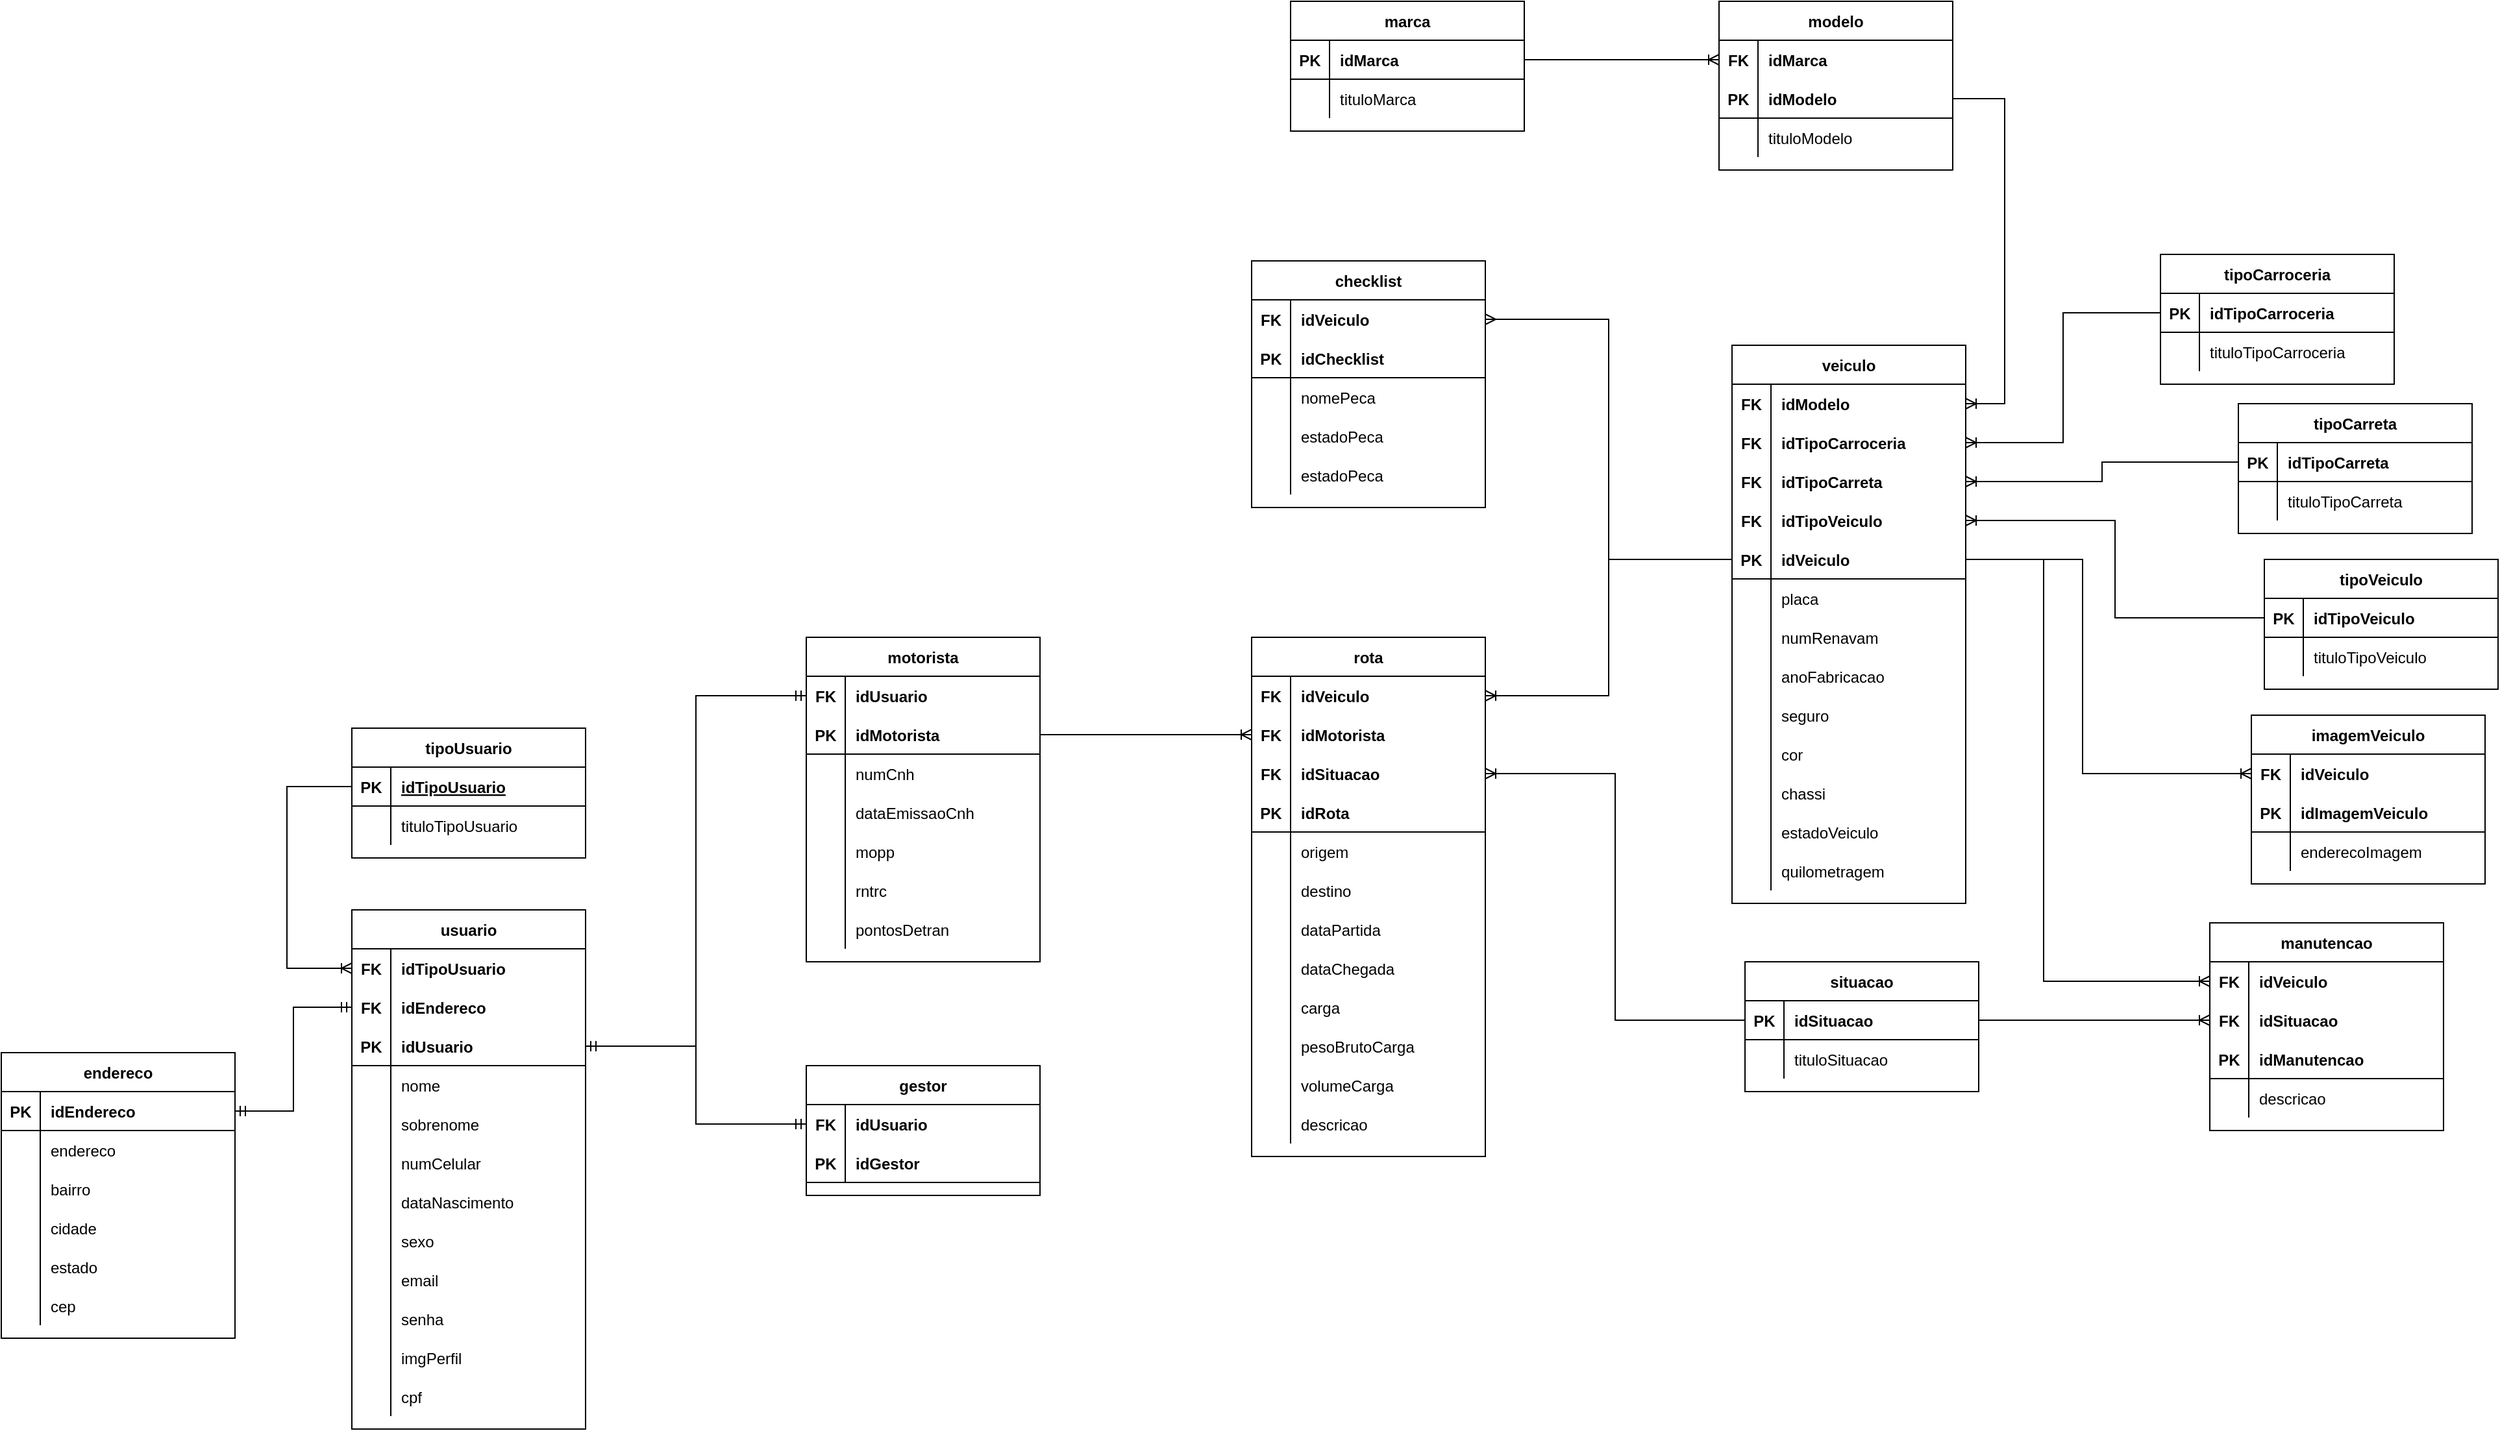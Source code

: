 <mxfile version="17.1.4" type="device" pages="2"><diagram id="1GKJzEx-R1b2Brp_yU0L" name="modelo-logico"><mxGraphModel dx="3541" dy="2222" grid="1" gridSize="10" guides="1" tooltips="1" connect="1" arrows="1" fold="1" page="1" pageScale="1" pageWidth="827" pageHeight="1169" math="0" shadow="0"><root><mxCell id="0"/><mxCell id="1" parent="0"/><mxCell id="cU_Qo0ArDRkJJlJCVyYE-1" value="veiculo" style="shape=table;startSize=30;container=1;collapsible=1;childLayout=tableLayout;fixedRows=1;rowLines=0;fontStyle=1;align=center;resizeLast=1;" parent="1" vertex="1"><mxGeometry x="360" y="-475" width="180" height="430" as="geometry"/></mxCell><mxCell id="KGdaGnfpe22zl6-gpxA--7" value="" style="shape=tableRow;horizontal=0;startSize=0;swimlaneHead=0;swimlaneBody=0;fillColor=none;collapsible=0;dropTarget=0;points=[[0,0.5],[1,0.5]];portConstraint=eastwest;top=0;left=0;right=0;bottom=0;" parent="cU_Qo0ArDRkJJlJCVyYE-1" vertex="1"><mxGeometry y="30" width="180" height="30" as="geometry"/></mxCell><mxCell id="KGdaGnfpe22zl6-gpxA--8" value="FK" style="shape=partialRectangle;connectable=0;fillColor=none;top=0;left=0;bottom=0;right=0;fontStyle=1;overflow=hidden;" parent="KGdaGnfpe22zl6-gpxA--7" vertex="1"><mxGeometry width="30" height="30" as="geometry"><mxRectangle width="30" height="30" as="alternateBounds"/></mxGeometry></mxCell><mxCell id="KGdaGnfpe22zl6-gpxA--9" value="idModelo" style="shape=partialRectangle;connectable=0;fillColor=none;top=0;left=0;bottom=0;right=0;align=left;spacingLeft=6;fontStyle=1;overflow=hidden;" parent="KGdaGnfpe22zl6-gpxA--7" vertex="1"><mxGeometry x="30" width="150" height="30" as="geometry"><mxRectangle width="150" height="30" as="alternateBounds"/></mxGeometry></mxCell><mxCell id="rmTXHxQ-v0osWVu6WS2o-50" value="" style="shape=tableRow;horizontal=0;startSize=0;swimlaneHead=0;swimlaneBody=0;fillColor=none;collapsible=0;dropTarget=0;points=[[0,0.5],[1,0.5]];portConstraint=eastwest;top=0;left=0;right=0;bottom=0;" parent="cU_Qo0ArDRkJJlJCVyYE-1" vertex="1"><mxGeometry y="60" width="180" height="30" as="geometry"/></mxCell><mxCell id="rmTXHxQ-v0osWVu6WS2o-51" value="FK" style="shape=partialRectangle;connectable=0;fillColor=none;top=0;left=0;bottom=0;right=0;fontStyle=1;overflow=hidden;" parent="rmTXHxQ-v0osWVu6WS2o-50" vertex="1"><mxGeometry width="30" height="30" as="geometry"><mxRectangle width="30" height="30" as="alternateBounds"/></mxGeometry></mxCell><mxCell id="rmTXHxQ-v0osWVu6WS2o-52" value="idTipoCarroceria" style="shape=partialRectangle;connectable=0;fillColor=none;top=0;left=0;bottom=0;right=0;align=left;spacingLeft=6;fontStyle=1;overflow=hidden;" parent="rmTXHxQ-v0osWVu6WS2o-50" vertex="1"><mxGeometry x="30" width="150" height="30" as="geometry"><mxRectangle width="150" height="30" as="alternateBounds"/></mxGeometry></mxCell><mxCell id="rmTXHxQ-v0osWVu6WS2o-53" value="" style="shape=tableRow;horizontal=0;startSize=0;swimlaneHead=0;swimlaneBody=0;fillColor=none;collapsible=0;dropTarget=0;points=[[0,0.5],[1,0.5]];portConstraint=eastwest;top=0;left=0;right=0;bottom=0;" parent="cU_Qo0ArDRkJJlJCVyYE-1" vertex="1"><mxGeometry y="90" width="180" height="30" as="geometry"/></mxCell><mxCell id="rmTXHxQ-v0osWVu6WS2o-54" value="FK" style="shape=partialRectangle;connectable=0;fillColor=none;top=0;left=0;bottom=0;right=0;fontStyle=1;overflow=hidden;" parent="rmTXHxQ-v0osWVu6WS2o-53" vertex="1"><mxGeometry width="30" height="30" as="geometry"><mxRectangle width="30" height="30" as="alternateBounds"/></mxGeometry></mxCell><mxCell id="rmTXHxQ-v0osWVu6WS2o-55" value="idTipoCarreta" style="shape=partialRectangle;connectable=0;fillColor=none;top=0;left=0;bottom=0;right=0;align=left;spacingLeft=6;fontStyle=1;overflow=hidden;" parent="rmTXHxQ-v0osWVu6WS2o-53" vertex="1"><mxGeometry x="30" width="150" height="30" as="geometry"><mxRectangle width="150" height="30" as="alternateBounds"/></mxGeometry></mxCell><mxCell id="rmTXHxQ-v0osWVu6WS2o-56" value="" style="shape=tableRow;horizontal=0;startSize=0;swimlaneHead=0;swimlaneBody=0;fillColor=none;collapsible=0;dropTarget=0;points=[[0,0.5],[1,0.5]];portConstraint=eastwest;top=0;left=0;right=0;bottom=0;" parent="cU_Qo0ArDRkJJlJCVyYE-1" vertex="1"><mxGeometry y="120" width="180" height="30" as="geometry"/></mxCell><mxCell id="rmTXHxQ-v0osWVu6WS2o-57" value="FK" style="shape=partialRectangle;connectable=0;fillColor=none;top=0;left=0;bottom=0;right=0;fontStyle=1;overflow=hidden;" parent="rmTXHxQ-v0osWVu6WS2o-56" vertex="1"><mxGeometry width="30" height="30" as="geometry"><mxRectangle width="30" height="30" as="alternateBounds"/></mxGeometry></mxCell><mxCell id="rmTXHxQ-v0osWVu6WS2o-58" value="idTipoVeiculo" style="shape=partialRectangle;connectable=0;fillColor=none;top=0;left=0;bottom=0;right=0;align=left;spacingLeft=6;fontStyle=1;overflow=hidden;" parent="rmTXHxQ-v0osWVu6WS2o-56" vertex="1"><mxGeometry x="30" width="150" height="30" as="geometry"><mxRectangle width="150" height="30" as="alternateBounds"/></mxGeometry></mxCell><mxCell id="cU_Qo0ArDRkJJlJCVyYE-2" value="" style="shape=tableRow;horizontal=0;startSize=0;swimlaneHead=0;swimlaneBody=0;fillColor=none;collapsible=0;dropTarget=0;points=[[0,0.5],[1,0.5]];portConstraint=eastwest;top=0;left=0;right=0;bottom=1;" parent="cU_Qo0ArDRkJJlJCVyYE-1" vertex="1"><mxGeometry y="150" width="180" height="30" as="geometry"/></mxCell><mxCell id="cU_Qo0ArDRkJJlJCVyYE-3" value="PK" style="shape=partialRectangle;connectable=0;fillColor=none;top=0;left=0;bottom=0;right=0;fontStyle=1;overflow=hidden;" parent="cU_Qo0ArDRkJJlJCVyYE-2" vertex="1"><mxGeometry width="30" height="30" as="geometry"><mxRectangle width="30" height="30" as="alternateBounds"/></mxGeometry></mxCell><mxCell id="cU_Qo0ArDRkJJlJCVyYE-4" value="idVeiculo" style="shape=partialRectangle;connectable=0;fillColor=none;top=0;left=0;bottom=0;right=0;align=left;spacingLeft=6;fontStyle=1;overflow=hidden;" parent="cU_Qo0ArDRkJJlJCVyYE-2" vertex="1"><mxGeometry x="30" width="150" height="30" as="geometry"><mxRectangle width="150" height="30" as="alternateBounds"/></mxGeometry></mxCell><mxCell id="cU_Qo0ArDRkJJlJCVyYE-11" value="" style="shape=tableRow;horizontal=0;startSize=0;swimlaneHead=0;swimlaneBody=0;fillColor=none;collapsible=0;dropTarget=0;points=[[0,0.5],[1,0.5]];portConstraint=eastwest;top=0;left=0;right=0;bottom=0;" parent="cU_Qo0ArDRkJJlJCVyYE-1" vertex="1"><mxGeometry y="180" width="180" height="30" as="geometry"/></mxCell><mxCell id="cU_Qo0ArDRkJJlJCVyYE-12" value="" style="shape=partialRectangle;connectable=0;fillColor=none;top=0;left=0;bottom=0;right=0;editable=1;overflow=hidden;" parent="cU_Qo0ArDRkJJlJCVyYE-11" vertex="1"><mxGeometry width="30" height="30" as="geometry"><mxRectangle width="30" height="30" as="alternateBounds"/></mxGeometry></mxCell><mxCell id="cU_Qo0ArDRkJJlJCVyYE-13" value="placa" style="shape=partialRectangle;connectable=0;fillColor=none;top=0;left=0;bottom=0;right=0;align=left;spacingLeft=6;overflow=hidden;" parent="cU_Qo0ArDRkJJlJCVyYE-11" vertex="1"><mxGeometry x="30" width="150" height="30" as="geometry"><mxRectangle width="150" height="30" as="alternateBounds"/></mxGeometry></mxCell><mxCell id="rmTXHxQ-v0osWVu6WS2o-35" value="" style="shape=tableRow;horizontal=0;startSize=0;swimlaneHead=0;swimlaneBody=0;fillColor=none;collapsible=0;dropTarget=0;points=[[0,0.5],[1,0.5]];portConstraint=eastwest;top=0;left=0;right=0;bottom=0;" parent="cU_Qo0ArDRkJJlJCVyYE-1" vertex="1"><mxGeometry y="210" width="180" height="30" as="geometry"/></mxCell><mxCell id="rmTXHxQ-v0osWVu6WS2o-36" value="" style="shape=partialRectangle;connectable=0;fillColor=none;top=0;left=0;bottom=0;right=0;editable=1;overflow=hidden;" parent="rmTXHxQ-v0osWVu6WS2o-35" vertex="1"><mxGeometry width="30" height="30" as="geometry"><mxRectangle width="30" height="30" as="alternateBounds"/></mxGeometry></mxCell><mxCell id="rmTXHxQ-v0osWVu6WS2o-37" value="numRenavam" style="shape=partialRectangle;connectable=0;fillColor=none;top=0;left=0;bottom=0;right=0;align=left;spacingLeft=6;overflow=hidden;" parent="rmTXHxQ-v0osWVu6WS2o-35" vertex="1"><mxGeometry x="30" width="150" height="30" as="geometry"><mxRectangle width="150" height="30" as="alternateBounds"/></mxGeometry></mxCell><mxCell id="rmTXHxQ-v0osWVu6WS2o-38" value="" style="shape=tableRow;horizontal=0;startSize=0;swimlaneHead=0;swimlaneBody=0;fillColor=none;collapsible=0;dropTarget=0;points=[[0,0.5],[1,0.5]];portConstraint=eastwest;top=0;left=0;right=0;bottom=0;" parent="cU_Qo0ArDRkJJlJCVyYE-1" vertex="1"><mxGeometry y="240" width="180" height="30" as="geometry"/></mxCell><mxCell id="rmTXHxQ-v0osWVu6WS2o-39" value="" style="shape=partialRectangle;connectable=0;fillColor=none;top=0;left=0;bottom=0;right=0;editable=1;overflow=hidden;" parent="rmTXHxQ-v0osWVu6WS2o-38" vertex="1"><mxGeometry width="30" height="30" as="geometry"><mxRectangle width="30" height="30" as="alternateBounds"/></mxGeometry></mxCell><mxCell id="rmTXHxQ-v0osWVu6WS2o-40" value="anoFabricacao" style="shape=partialRectangle;connectable=0;fillColor=none;top=0;left=0;bottom=0;right=0;align=left;spacingLeft=6;overflow=hidden;" parent="rmTXHxQ-v0osWVu6WS2o-38" vertex="1"><mxGeometry x="30" width="150" height="30" as="geometry"><mxRectangle width="150" height="30" as="alternateBounds"/></mxGeometry></mxCell><mxCell id="rmTXHxQ-v0osWVu6WS2o-41" value="" style="shape=tableRow;horizontal=0;startSize=0;swimlaneHead=0;swimlaneBody=0;fillColor=none;collapsible=0;dropTarget=0;points=[[0,0.5],[1,0.5]];portConstraint=eastwest;top=0;left=0;right=0;bottom=0;" parent="cU_Qo0ArDRkJJlJCVyYE-1" vertex="1"><mxGeometry y="270" width="180" height="30" as="geometry"/></mxCell><mxCell id="rmTXHxQ-v0osWVu6WS2o-42" value="" style="shape=partialRectangle;connectable=0;fillColor=none;top=0;left=0;bottom=0;right=0;editable=1;overflow=hidden;" parent="rmTXHxQ-v0osWVu6WS2o-41" vertex="1"><mxGeometry width="30" height="30" as="geometry"><mxRectangle width="30" height="30" as="alternateBounds"/></mxGeometry></mxCell><mxCell id="rmTXHxQ-v0osWVu6WS2o-43" value="seguro" style="shape=partialRectangle;connectable=0;fillColor=none;top=0;left=0;bottom=0;right=0;align=left;spacingLeft=6;overflow=hidden;" parent="rmTXHxQ-v0osWVu6WS2o-41" vertex="1"><mxGeometry x="30" width="150" height="30" as="geometry"><mxRectangle width="150" height="30" as="alternateBounds"/></mxGeometry></mxCell><mxCell id="rmTXHxQ-v0osWVu6WS2o-44" value="" style="shape=tableRow;horizontal=0;startSize=0;swimlaneHead=0;swimlaneBody=0;fillColor=none;collapsible=0;dropTarget=0;points=[[0,0.5],[1,0.5]];portConstraint=eastwest;top=0;left=0;right=0;bottom=0;" parent="cU_Qo0ArDRkJJlJCVyYE-1" vertex="1"><mxGeometry y="300" width="180" height="30" as="geometry"/></mxCell><mxCell id="rmTXHxQ-v0osWVu6WS2o-45" value="" style="shape=partialRectangle;connectable=0;fillColor=none;top=0;left=0;bottom=0;right=0;editable=1;overflow=hidden;" parent="rmTXHxQ-v0osWVu6WS2o-44" vertex="1"><mxGeometry width="30" height="30" as="geometry"><mxRectangle width="30" height="30" as="alternateBounds"/></mxGeometry></mxCell><mxCell id="rmTXHxQ-v0osWVu6WS2o-46" value="cor" style="shape=partialRectangle;connectable=0;fillColor=none;top=0;left=0;bottom=0;right=0;align=left;spacingLeft=6;overflow=hidden;" parent="rmTXHxQ-v0osWVu6WS2o-44" vertex="1"><mxGeometry x="30" width="150" height="30" as="geometry"><mxRectangle width="150" height="30" as="alternateBounds"/></mxGeometry></mxCell><mxCell id="rmTXHxQ-v0osWVu6WS2o-47" value="" style="shape=tableRow;horizontal=0;startSize=0;swimlaneHead=0;swimlaneBody=0;fillColor=none;collapsible=0;dropTarget=0;points=[[0,0.5],[1,0.5]];portConstraint=eastwest;top=0;left=0;right=0;bottom=0;" parent="cU_Qo0ArDRkJJlJCVyYE-1" vertex="1"><mxGeometry y="330" width="180" height="30" as="geometry"/></mxCell><mxCell id="rmTXHxQ-v0osWVu6WS2o-48" value="" style="shape=partialRectangle;connectable=0;fillColor=none;top=0;left=0;bottom=0;right=0;editable=1;overflow=hidden;" parent="rmTXHxQ-v0osWVu6WS2o-47" vertex="1"><mxGeometry width="30" height="30" as="geometry"><mxRectangle width="30" height="30" as="alternateBounds"/></mxGeometry></mxCell><mxCell id="rmTXHxQ-v0osWVu6WS2o-49" value="chassi" style="shape=partialRectangle;connectable=0;fillColor=none;top=0;left=0;bottom=0;right=0;align=left;spacingLeft=6;overflow=hidden;" parent="rmTXHxQ-v0osWVu6WS2o-47" vertex="1"><mxGeometry x="30" width="150" height="30" as="geometry"><mxRectangle width="150" height="30" as="alternateBounds"/></mxGeometry></mxCell><mxCell id="HEuEz6NUkV56jWTletLe-1" value="" style="shape=tableRow;horizontal=0;startSize=0;swimlaneHead=0;swimlaneBody=0;fillColor=none;collapsible=0;dropTarget=0;points=[[0,0.5],[1,0.5]];portConstraint=eastwest;top=0;left=0;right=0;bottom=0;" parent="cU_Qo0ArDRkJJlJCVyYE-1" vertex="1"><mxGeometry y="360" width="180" height="30" as="geometry"/></mxCell><mxCell id="HEuEz6NUkV56jWTletLe-2" value="" style="shape=partialRectangle;connectable=0;fillColor=none;top=0;left=0;bottom=0;right=0;editable=1;overflow=hidden;" parent="HEuEz6NUkV56jWTletLe-1" vertex="1"><mxGeometry width="30" height="30" as="geometry"><mxRectangle width="30" height="30" as="alternateBounds"/></mxGeometry></mxCell><mxCell id="HEuEz6NUkV56jWTletLe-3" value="estadoVeiculo" style="shape=partialRectangle;connectable=0;fillColor=none;top=0;left=0;bottom=0;right=0;align=left;spacingLeft=6;overflow=hidden;" parent="HEuEz6NUkV56jWTletLe-1" vertex="1"><mxGeometry x="30" width="150" height="30" as="geometry"><mxRectangle width="150" height="30" as="alternateBounds"/></mxGeometry></mxCell><mxCell id="SOmVgs3SFXNFuTZbtKd7-4" value="" style="shape=tableRow;horizontal=0;startSize=0;swimlaneHead=0;swimlaneBody=0;fillColor=none;collapsible=0;dropTarget=0;points=[[0,0.5],[1,0.5]];portConstraint=eastwest;top=0;left=0;right=0;bottom=0;" parent="cU_Qo0ArDRkJJlJCVyYE-1" vertex="1"><mxGeometry y="390" width="180" height="30" as="geometry"/></mxCell><mxCell id="SOmVgs3SFXNFuTZbtKd7-5" value="" style="shape=partialRectangle;connectable=0;fillColor=none;top=0;left=0;bottom=0;right=0;editable=1;overflow=hidden;" parent="SOmVgs3SFXNFuTZbtKd7-4" vertex="1"><mxGeometry width="30" height="30" as="geometry"><mxRectangle width="30" height="30" as="alternateBounds"/></mxGeometry></mxCell><mxCell id="SOmVgs3SFXNFuTZbtKd7-6" value="quilometragem" style="shape=partialRectangle;connectable=0;fillColor=none;top=0;left=0;bottom=0;right=0;align=left;spacingLeft=6;overflow=hidden;" parent="SOmVgs3SFXNFuTZbtKd7-4" vertex="1"><mxGeometry x="30" width="150" height="30" as="geometry"><mxRectangle width="150" height="30" as="alternateBounds"/></mxGeometry></mxCell><mxCell id="cU_Qo0ArDRkJJlJCVyYE-14" value="tipoUsuario" style="shape=table;startSize=30;container=1;collapsible=1;childLayout=tableLayout;fixedRows=1;rowLines=0;fontStyle=1;align=center;resizeLast=1;" parent="1" vertex="1"><mxGeometry x="-703" y="-180" width="180" height="100" as="geometry"/></mxCell><mxCell id="cU_Qo0ArDRkJJlJCVyYE-15" value="" style="shape=tableRow;horizontal=0;startSize=0;swimlaneHead=0;swimlaneBody=0;fillColor=none;collapsible=0;dropTarget=0;points=[[0,0.5],[1,0.5]];portConstraint=eastwest;top=0;left=0;right=0;bottom=1;" parent="cU_Qo0ArDRkJJlJCVyYE-14" vertex="1"><mxGeometry y="30" width="180" height="30" as="geometry"/></mxCell><mxCell id="cU_Qo0ArDRkJJlJCVyYE-16" value="PK" style="shape=partialRectangle;connectable=0;fillColor=none;top=0;left=0;bottom=0;right=0;fontStyle=1;overflow=hidden;" parent="cU_Qo0ArDRkJJlJCVyYE-15" vertex="1"><mxGeometry width="30" height="30" as="geometry"><mxRectangle width="30" height="30" as="alternateBounds"/></mxGeometry></mxCell><mxCell id="cU_Qo0ArDRkJJlJCVyYE-17" value="idTipoUsuario" style="shape=partialRectangle;connectable=0;fillColor=none;top=0;left=0;bottom=0;right=0;align=left;spacingLeft=6;fontStyle=5;overflow=hidden;" parent="cU_Qo0ArDRkJJlJCVyYE-15" vertex="1"><mxGeometry x="30" width="150" height="30" as="geometry"><mxRectangle width="150" height="30" as="alternateBounds"/></mxGeometry></mxCell><mxCell id="cU_Qo0ArDRkJJlJCVyYE-18" value="" style="shape=tableRow;horizontal=0;startSize=0;swimlaneHead=0;swimlaneBody=0;fillColor=none;collapsible=0;dropTarget=0;points=[[0,0.5],[1,0.5]];portConstraint=eastwest;top=0;left=0;right=0;bottom=0;" parent="cU_Qo0ArDRkJJlJCVyYE-14" vertex="1"><mxGeometry y="60" width="180" height="30" as="geometry"/></mxCell><mxCell id="cU_Qo0ArDRkJJlJCVyYE-19" value="" style="shape=partialRectangle;connectable=0;fillColor=none;top=0;left=0;bottom=0;right=0;editable=1;overflow=hidden;" parent="cU_Qo0ArDRkJJlJCVyYE-18" vertex="1"><mxGeometry width="30" height="30" as="geometry"><mxRectangle width="30" height="30" as="alternateBounds"/></mxGeometry></mxCell><mxCell id="cU_Qo0ArDRkJJlJCVyYE-20" value="tituloTipoUsuario" style="shape=partialRectangle;connectable=0;fillColor=none;top=0;left=0;bottom=0;right=0;align=left;spacingLeft=6;overflow=hidden;" parent="cU_Qo0ArDRkJJlJCVyYE-18" vertex="1"><mxGeometry x="30" width="150" height="30" as="geometry"><mxRectangle width="150" height="30" as="alternateBounds"/></mxGeometry></mxCell><mxCell id="cU_Qo0ArDRkJJlJCVyYE-40" value="motorista" style="shape=table;startSize=30;container=1;collapsible=1;childLayout=tableLayout;fixedRows=1;rowLines=0;fontStyle=1;align=center;resizeLast=1;" parent="1" vertex="1"><mxGeometry x="-353" y="-250" width="180" height="250" as="geometry"/></mxCell><mxCell id="UNGtlIFPFoH0tZq8d7-p-1" value="" style="shape=tableRow;horizontal=0;startSize=0;swimlaneHead=0;swimlaneBody=0;fillColor=none;collapsible=0;dropTarget=0;points=[[0,0.5],[1,0.5]];portConstraint=eastwest;top=0;left=0;right=0;bottom=0;" parent="cU_Qo0ArDRkJJlJCVyYE-40" vertex="1"><mxGeometry y="30" width="180" height="30" as="geometry"/></mxCell><mxCell id="UNGtlIFPFoH0tZq8d7-p-2" value="FK" style="shape=partialRectangle;connectable=0;fillColor=none;top=0;left=0;bottom=0;right=0;fontStyle=1;overflow=hidden;" parent="UNGtlIFPFoH0tZq8d7-p-1" vertex="1"><mxGeometry width="30" height="30" as="geometry"><mxRectangle width="30" height="30" as="alternateBounds"/></mxGeometry></mxCell><mxCell id="UNGtlIFPFoH0tZq8d7-p-3" value="idUsuario" style="shape=partialRectangle;connectable=0;fillColor=none;top=0;left=0;bottom=0;right=0;align=left;spacingLeft=6;fontStyle=1;overflow=hidden;" parent="UNGtlIFPFoH0tZq8d7-p-1" vertex="1"><mxGeometry x="30" width="150" height="30" as="geometry"><mxRectangle width="150" height="30" as="alternateBounds"/></mxGeometry></mxCell><mxCell id="cU_Qo0ArDRkJJlJCVyYE-41" value="" style="shape=tableRow;horizontal=0;startSize=0;swimlaneHead=0;swimlaneBody=0;fillColor=none;collapsible=0;dropTarget=0;points=[[0,0.5],[1,0.5]];portConstraint=eastwest;top=0;left=0;right=0;bottom=1;" parent="cU_Qo0ArDRkJJlJCVyYE-40" vertex="1"><mxGeometry y="60" width="180" height="30" as="geometry"/></mxCell><mxCell id="cU_Qo0ArDRkJJlJCVyYE-42" value="PK" style="shape=partialRectangle;connectable=0;fillColor=none;top=0;left=0;bottom=0;right=0;fontStyle=1;overflow=hidden;" parent="cU_Qo0ArDRkJJlJCVyYE-41" vertex="1"><mxGeometry width="30" height="30" as="geometry"><mxRectangle width="30" height="30" as="alternateBounds"/></mxGeometry></mxCell><mxCell id="cU_Qo0ArDRkJJlJCVyYE-43" value="idMotorista" style="shape=partialRectangle;connectable=0;fillColor=none;top=0;left=0;bottom=0;right=0;align=left;spacingLeft=6;fontStyle=1;overflow=hidden;" parent="cU_Qo0ArDRkJJlJCVyYE-41" vertex="1"><mxGeometry x="30" width="150" height="30" as="geometry"><mxRectangle width="150" height="30" as="alternateBounds"/></mxGeometry></mxCell><mxCell id="cU_Qo0ArDRkJJlJCVyYE-47" value="" style="shape=tableRow;horizontal=0;startSize=0;swimlaneHead=0;swimlaneBody=0;fillColor=none;collapsible=0;dropTarget=0;points=[[0,0.5],[1,0.5]];portConstraint=eastwest;top=0;left=0;right=0;bottom=0;" parent="cU_Qo0ArDRkJJlJCVyYE-40" vertex="1"><mxGeometry y="90" width="180" height="30" as="geometry"/></mxCell><mxCell id="cU_Qo0ArDRkJJlJCVyYE-48" value="" style="shape=partialRectangle;connectable=0;fillColor=none;top=0;left=0;bottom=0;right=0;editable=1;overflow=hidden;" parent="cU_Qo0ArDRkJJlJCVyYE-47" vertex="1"><mxGeometry width="30" height="30" as="geometry"><mxRectangle width="30" height="30" as="alternateBounds"/></mxGeometry></mxCell><mxCell id="cU_Qo0ArDRkJJlJCVyYE-49" value="numCnh" style="shape=partialRectangle;connectable=0;fillColor=none;top=0;left=0;bottom=0;right=0;align=left;spacingLeft=6;overflow=hidden;" parent="cU_Qo0ArDRkJJlJCVyYE-47" vertex="1"><mxGeometry x="30" width="150" height="30" as="geometry"><mxRectangle width="150" height="30" as="alternateBounds"/></mxGeometry></mxCell><mxCell id="cU_Qo0ArDRkJJlJCVyYE-50" value="" style="shape=tableRow;horizontal=0;startSize=0;swimlaneHead=0;swimlaneBody=0;fillColor=none;collapsible=0;dropTarget=0;points=[[0,0.5],[1,0.5]];portConstraint=eastwest;top=0;left=0;right=0;bottom=0;" parent="cU_Qo0ArDRkJJlJCVyYE-40" vertex="1"><mxGeometry y="120" width="180" height="30" as="geometry"/></mxCell><mxCell id="cU_Qo0ArDRkJJlJCVyYE-51" value="" style="shape=partialRectangle;connectable=0;fillColor=none;top=0;left=0;bottom=0;right=0;editable=1;overflow=hidden;" parent="cU_Qo0ArDRkJJlJCVyYE-50" vertex="1"><mxGeometry width="30" height="30" as="geometry"><mxRectangle width="30" height="30" as="alternateBounds"/></mxGeometry></mxCell><mxCell id="cU_Qo0ArDRkJJlJCVyYE-52" value="dataEmissaoCnh" style="shape=partialRectangle;connectable=0;fillColor=none;top=0;left=0;bottom=0;right=0;align=left;spacingLeft=6;overflow=hidden;" parent="cU_Qo0ArDRkJJlJCVyYE-50" vertex="1"><mxGeometry x="30" width="150" height="30" as="geometry"><mxRectangle width="150" height="30" as="alternateBounds"/></mxGeometry></mxCell><mxCell id="UNGtlIFPFoH0tZq8d7-p-13" value="" style="shape=tableRow;horizontal=0;startSize=0;swimlaneHead=0;swimlaneBody=0;fillColor=none;collapsible=0;dropTarget=0;points=[[0,0.5],[1,0.5]];portConstraint=eastwest;top=0;left=0;right=0;bottom=0;" parent="cU_Qo0ArDRkJJlJCVyYE-40" vertex="1"><mxGeometry y="150" width="180" height="30" as="geometry"/></mxCell><mxCell id="UNGtlIFPFoH0tZq8d7-p-14" value="" style="shape=partialRectangle;connectable=0;fillColor=none;top=0;left=0;bottom=0;right=0;editable=1;overflow=hidden;" parent="UNGtlIFPFoH0tZq8d7-p-13" vertex="1"><mxGeometry width="30" height="30" as="geometry"><mxRectangle width="30" height="30" as="alternateBounds"/></mxGeometry></mxCell><mxCell id="UNGtlIFPFoH0tZq8d7-p-15" value="mopp" style="shape=partialRectangle;connectable=0;fillColor=none;top=0;left=0;bottom=0;right=0;align=left;spacingLeft=6;overflow=hidden;" parent="UNGtlIFPFoH0tZq8d7-p-13" vertex="1"><mxGeometry x="30" width="150" height="30" as="geometry"><mxRectangle width="150" height="30" as="alternateBounds"/></mxGeometry></mxCell><mxCell id="viOGtfBpCuzyzNtDY_bK-16" value="" style="shape=tableRow;horizontal=0;startSize=0;swimlaneHead=0;swimlaneBody=0;fillColor=none;collapsible=0;dropTarget=0;points=[[0,0.5],[1,0.5]];portConstraint=eastwest;top=0;left=0;right=0;bottom=0;" parent="cU_Qo0ArDRkJJlJCVyYE-40" vertex="1"><mxGeometry y="180" width="180" height="30" as="geometry"/></mxCell><mxCell id="viOGtfBpCuzyzNtDY_bK-17" value="" style="shape=partialRectangle;connectable=0;fillColor=none;top=0;left=0;bottom=0;right=0;editable=1;overflow=hidden;" parent="viOGtfBpCuzyzNtDY_bK-16" vertex="1"><mxGeometry width="30" height="30" as="geometry"><mxRectangle width="30" height="30" as="alternateBounds"/></mxGeometry></mxCell><mxCell id="viOGtfBpCuzyzNtDY_bK-18" value="rntrc" style="shape=partialRectangle;connectable=0;fillColor=none;top=0;left=0;bottom=0;right=0;align=left;spacingLeft=6;overflow=hidden;" parent="viOGtfBpCuzyzNtDY_bK-16" vertex="1"><mxGeometry x="30" width="150" height="30" as="geometry"><mxRectangle width="150" height="30" as="alternateBounds"/></mxGeometry></mxCell><mxCell id="SOmVgs3SFXNFuTZbtKd7-1" value="" style="shape=tableRow;horizontal=0;startSize=0;swimlaneHead=0;swimlaneBody=0;fillColor=none;collapsible=0;dropTarget=0;points=[[0,0.5],[1,0.5]];portConstraint=eastwest;top=0;left=0;right=0;bottom=0;" parent="cU_Qo0ArDRkJJlJCVyYE-40" vertex="1"><mxGeometry y="210" width="180" height="30" as="geometry"/></mxCell><mxCell id="SOmVgs3SFXNFuTZbtKd7-2" value="" style="shape=partialRectangle;connectable=0;fillColor=none;top=0;left=0;bottom=0;right=0;editable=1;overflow=hidden;" parent="SOmVgs3SFXNFuTZbtKd7-1" vertex="1"><mxGeometry width="30" height="30" as="geometry"><mxRectangle width="30" height="30" as="alternateBounds"/></mxGeometry></mxCell><mxCell id="SOmVgs3SFXNFuTZbtKd7-3" value="pontosDetran" style="shape=partialRectangle;connectable=0;fillColor=none;top=0;left=0;bottom=0;right=0;align=left;spacingLeft=6;overflow=hidden;" parent="SOmVgs3SFXNFuTZbtKd7-1" vertex="1"><mxGeometry x="30" width="150" height="30" as="geometry"><mxRectangle width="150" height="30" as="alternateBounds"/></mxGeometry></mxCell><mxCell id="cU_Qo0ArDRkJJlJCVyYE-53" value="gestor" style="shape=table;startSize=30;container=1;collapsible=1;childLayout=tableLayout;fixedRows=1;rowLines=0;fontStyle=1;align=center;resizeLast=1;" parent="1" vertex="1"><mxGeometry x="-353" y="80" width="180" height="100" as="geometry"/></mxCell><mxCell id="UNGtlIFPFoH0tZq8d7-p-4" value="" style="shape=tableRow;horizontal=0;startSize=0;swimlaneHead=0;swimlaneBody=0;fillColor=none;collapsible=0;dropTarget=0;points=[[0,0.5],[1,0.5]];portConstraint=eastwest;top=0;left=0;right=0;bottom=0;" parent="cU_Qo0ArDRkJJlJCVyYE-53" vertex="1"><mxGeometry y="30" width="180" height="30" as="geometry"/></mxCell><mxCell id="UNGtlIFPFoH0tZq8d7-p-5" value="FK" style="shape=partialRectangle;connectable=0;fillColor=none;top=0;left=0;bottom=0;right=0;fontStyle=1;overflow=hidden;" parent="UNGtlIFPFoH0tZq8d7-p-4" vertex="1"><mxGeometry width="30" height="30" as="geometry"><mxRectangle width="30" height="30" as="alternateBounds"/></mxGeometry></mxCell><mxCell id="UNGtlIFPFoH0tZq8d7-p-6" value="idUsuario" style="shape=partialRectangle;connectable=0;fillColor=none;top=0;left=0;bottom=0;right=0;align=left;spacingLeft=6;fontStyle=1;overflow=hidden;" parent="UNGtlIFPFoH0tZq8d7-p-4" vertex="1"><mxGeometry x="30" width="150" height="30" as="geometry"><mxRectangle width="150" height="30" as="alternateBounds"/></mxGeometry></mxCell><mxCell id="cU_Qo0ArDRkJJlJCVyYE-54" value="" style="shape=tableRow;horizontal=0;startSize=0;swimlaneHead=0;swimlaneBody=0;fillColor=none;collapsible=0;dropTarget=0;points=[[0,0.5],[1,0.5]];portConstraint=eastwest;top=0;left=0;right=0;bottom=1;" parent="cU_Qo0ArDRkJJlJCVyYE-53" vertex="1"><mxGeometry y="60" width="180" height="30" as="geometry"/></mxCell><mxCell id="cU_Qo0ArDRkJJlJCVyYE-55" value="PK" style="shape=partialRectangle;connectable=0;fillColor=none;top=0;left=0;bottom=0;right=0;fontStyle=1;overflow=hidden;" parent="cU_Qo0ArDRkJJlJCVyYE-54" vertex="1"><mxGeometry width="30" height="30" as="geometry"><mxRectangle width="30" height="30" as="alternateBounds"/></mxGeometry></mxCell><mxCell id="cU_Qo0ArDRkJJlJCVyYE-56" value="idGestor" style="shape=partialRectangle;connectable=0;fillColor=none;top=0;left=0;bottom=0;right=0;align=left;spacingLeft=6;fontStyle=1;overflow=hidden;" parent="cU_Qo0ArDRkJJlJCVyYE-54" vertex="1"><mxGeometry x="30" width="150" height="30" as="geometry"><mxRectangle width="150" height="30" as="alternateBounds"/></mxGeometry></mxCell><mxCell id="cU_Qo0ArDRkJJlJCVyYE-66" value="rota" style="shape=table;startSize=30;container=1;collapsible=1;childLayout=tableLayout;fixedRows=1;rowLines=0;fontStyle=1;align=center;resizeLast=1;" parent="1" vertex="1"><mxGeometry x="-10" y="-250" width="180" height="400" as="geometry"/></mxCell><mxCell id="rmTXHxQ-v0osWVu6WS2o-59" value="" style="shape=tableRow;horizontal=0;startSize=0;swimlaneHead=0;swimlaneBody=0;fillColor=none;collapsible=0;dropTarget=0;points=[[0,0.5],[1,0.5]];portConstraint=eastwest;top=0;left=0;right=0;bottom=0;" parent="cU_Qo0ArDRkJJlJCVyYE-66" vertex="1"><mxGeometry y="30" width="180" height="30" as="geometry"/></mxCell><mxCell id="rmTXHxQ-v0osWVu6WS2o-60" value="FK" style="shape=partialRectangle;connectable=0;fillColor=none;top=0;left=0;bottom=0;right=0;fontStyle=1;overflow=hidden;" parent="rmTXHxQ-v0osWVu6WS2o-59" vertex="1"><mxGeometry width="30" height="30" as="geometry"><mxRectangle width="30" height="30" as="alternateBounds"/></mxGeometry></mxCell><mxCell id="rmTXHxQ-v0osWVu6WS2o-61" value="idVeiculo" style="shape=partialRectangle;connectable=0;fillColor=none;top=0;left=0;bottom=0;right=0;align=left;spacingLeft=6;fontStyle=1;overflow=hidden;" parent="rmTXHxQ-v0osWVu6WS2o-59" vertex="1"><mxGeometry x="30" width="150" height="30" as="geometry"><mxRectangle width="150" height="30" as="alternateBounds"/></mxGeometry></mxCell><mxCell id="rmTXHxQ-v0osWVu6WS2o-62" value="" style="shape=tableRow;horizontal=0;startSize=0;swimlaneHead=0;swimlaneBody=0;fillColor=none;collapsible=0;dropTarget=0;points=[[0,0.5],[1,0.5]];portConstraint=eastwest;top=0;left=0;right=0;bottom=0;" parent="cU_Qo0ArDRkJJlJCVyYE-66" vertex="1"><mxGeometry y="60" width="180" height="30" as="geometry"/></mxCell><mxCell id="rmTXHxQ-v0osWVu6WS2o-63" value="FK" style="shape=partialRectangle;connectable=0;fillColor=none;top=0;left=0;bottom=0;right=0;fontStyle=1;overflow=hidden;" parent="rmTXHxQ-v0osWVu6WS2o-62" vertex="1"><mxGeometry width="30" height="30" as="geometry"><mxRectangle width="30" height="30" as="alternateBounds"/></mxGeometry></mxCell><mxCell id="rmTXHxQ-v0osWVu6WS2o-64" value="idMotorista" style="shape=partialRectangle;connectable=0;fillColor=none;top=0;left=0;bottom=0;right=0;align=left;spacingLeft=6;fontStyle=1;overflow=hidden;" parent="rmTXHxQ-v0osWVu6WS2o-62" vertex="1"><mxGeometry x="30" width="150" height="30" as="geometry"><mxRectangle width="150" height="30" as="alternateBounds"/></mxGeometry></mxCell><mxCell id="ROTPkUJiSDmQk0iEguZw-8" value="" style="shape=tableRow;horizontal=0;startSize=0;swimlaneHead=0;swimlaneBody=0;fillColor=none;collapsible=0;dropTarget=0;points=[[0,0.5],[1,0.5]];portConstraint=eastwest;top=0;left=0;right=0;bottom=0;" vertex="1" parent="cU_Qo0ArDRkJJlJCVyYE-66"><mxGeometry y="90" width="180" height="30" as="geometry"/></mxCell><mxCell id="ROTPkUJiSDmQk0iEguZw-9" value="FK" style="shape=partialRectangle;connectable=0;fillColor=none;top=0;left=0;bottom=0;right=0;fontStyle=1;overflow=hidden;" vertex="1" parent="ROTPkUJiSDmQk0iEguZw-8"><mxGeometry width="30" height="30" as="geometry"><mxRectangle width="30" height="30" as="alternateBounds"/></mxGeometry></mxCell><mxCell id="ROTPkUJiSDmQk0iEguZw-10" value="idSituacao" style="shape=partialRectangle;connectable=0;fillColor=none;top=0;left=0;bottom=0;right=0;align=left;spacingLeft=6;fontStyle=1;overflow=hidden;" vertex="1" parent="ROTPkUJiSDmQk0iEguZw-8"><mxGeometry x="30" width="150" height="30" as="geometry"><mxRectangle width="150" height="30" as="alternateBounds"/></mxGeometry></mxCell><mxCell id="cU_Qo0ArDRkJJlJCVyYE-67" value="" style="shape=tableRow;horizontal=0;startSize=0;swimlaneHead=0;swimlaneBody=0;fillColor=none;collapsible=0;dropTarget=0;points=[[0,0.5],[1,0.5]];portConstraint=eastwest;top=0;left=0;right=0;bottom=1;" parent="cU_Qo0ArDRkJJlJCVyYE-66" vertex="1"><mxGeometry y="120" width="180" height="30" as="geometry"/></mxCell><mxCell id="cU_Qo0ArDRkJJlJCVyYE-68" value="PK" style="shape=partialRectangle;connectable=0;fillColor=none;top=0;left=0;bottom=0;right=0;fontStyle=1;overflow=hidden;" parent="cU_Qo0ArDRkJJlJCVyYE-67" vertex="1"><mxGeometry width="30" height="30" as="geometry"><mxRectangle width="30" height="30" as="alternateBounds"/></mxGeometry></mxCell><mxCell id="cU_Qo0ArDRkJJlJCVyYE-69" value="idRota" style="shape=partialRectangle;connectable=0;fillColor=none;top=0;left=0;bottom=0;right=0;align=left;spacingLeft=6;fontStyle=1;overflow=hidden;" parent="cU_Qo0ArDRkJJlJCVyYE-67" vertex="1"><mxGeometry x="30" width="150" height="30" as="geometry"><mxRectangle width="150" height="30" as="alternateBounds"/></mxGeometry></mxCell><mxCell id="cU_Qo0ArDRkJJlJCVyYE-70" value="" style="shape=tableRow;horizontal=0;startSize=0;swimlaneHead=0;swimlaneBody=0;fillColor=none;collapsible=0;dropTarget=0;points=[[0,0.5],[1,0.5]];portConstraint=eastwest;top=0;left=0;right=0;bottom=0;" parent="cU_Qo0ArDRkJJlJCVyYE-66" vertex="1"><mxGeometry y="150" width="180" height="30" as="geometry"/></mxCell><mxCell id="cU_Qo0ArDRkJJlJCVyYE-71" value="" style="shape=partialRectangle;connectable=0;fillColor=none;top=0;left=0;bottom=0;right=0;editable=1;overflow=hidden;" parent="cU_Qo0ArDRkJJlJCVyYE-70" vertex="1"><mxGeometry width="30" height="30" as="geometry"><mxRectangle width="30" height="30" as="alternateBounds"/></mxGeometry></mxCell><mxCell id="cU_Qo0ArDRkJJlJCVyYE-72" value="origem" style="shape=partialRectangle;connectable=0;fillColor=none;top=0;left=0;bottom=0;right=0;align=left;spacingLeft=6;overflow=hidden;" parent="cU_Qo0ArDRkJJlJCVyYE-70" vertex="1"><mxGeometry x="30" width="150" height="30" as="geometry"><mxRectangle width="150" height="30" as="alternateBounds"/></mxGeometry></mxCell><mxCell id="cU_Qo0ArDRkJJlJCVyYE-73" value="" style="shape=tableRow;horizontal=0;startSize=0;swimlaneHead=0;swimlaneBody=0;fillColor=none;collapsible=0;dropTarget=0;points=[[0,0.5],[1,0.5]];portConstraint=eastwest;top=0;left=0;right=0;bottom=0;" parent="cU_Qo0ArDRkJJlJCVyYE-66" vertex="1"><mxGeometry y="180" width="180" height="30" as="geometry"/></mxCell><mxCell id="cU_Qo0ArDRkJJlJCVyYE-74" value="" style="shape=partialRectangle;connectable=0;fillColor=none;top=0;left=0;bottom=0;right=0;editable=1;overflow=hidden;" parent="cU_Qo0ArDRkJJlJCVyYE-73" vertex="1"><mxGeometry width="30" height="30" as="geometry"><mxRectangle width="30" height="30" as="alternateBounds"/></mxGeometry></mxCell><mxCell id="cU_Qo0ArDRkJJlJCVyYE-75" value="destino" style="shape=partialRectangle;connectable=0;fillColor=none;top=0;left=0;bottom=0;right=0;align=left;spacingLeft=6;overflow=hidden;" parent="cU_Qo0ArDRkJJlJCVyYE-73" vertex="1"><mxGeometry x="30" width="150" height="30" as="geometry"><mxRectangle width="150" height="30" as="alternateBounds"/></mxGeometry></mxCell><mxCell id="cU_Qo0ArDRkJJlJCVyYE-76" value="" style="shape=tableRow;horizontal=0;startSize=0;swimlaneHead=0;swimlaneBody=0;fillColor=none;collapsible=0;dropTarget=0;points=[[0,0.5],[1,0.5]];portConstraint=eastwest;top=0;left=0;right=0;bottom=0;" parent="cU_Qo0ArDRkJJlJCVyYE-66" vertex="1"><mxGeometry y="210" width="180" height="30" as="geometry"/></mxCell><mxCell id="cU_Qo0ArDRkJJlJCVyYE-77" value="" style="shape=partialRectangle;connectable=0;fillColor=none;top=0;left=0;bottom=0;right=0;editable=1;overflow=hidden;" parent="cU_Qo0ArDRkJJlJCVyYE-76" vertex="1"><mxGeometry width="30" height="30" as="geometry"><mxRectangle width="30" height="30" as="alternateBounds"/></mxGeometry></mxCell><mxCell id="cU_Qo0ArDRkJJlJCVyYE-78" value="dataPartida" style="shape=partialRectangle;connectable=0;fillColor=none;top=0;left=0;bottom=0;right=0;align=left;spacingLeft=6;overflow=hidden;" parent="cU_Qo0ArDRkJJlJCVyYE-76" vertex="1"><mxGeometry x="30" width="150" height="30" as="geometry"><mxRectangle width="150" height="30" as="alternateBounds"/></mxGeometry></mxCell><mxCell id="07xvjTI475rt0MWsp2Ep-1" value="" style="shape=tableRow;horizontal=0;startSize=0;swimlaneHead=0;swimlaneBody=0;fillColor=none;collapsible=0;dropTarget=0;points=[[0,0.5],[1,0.5]];portConstraint=eastwest;top=0;left=0;right=0;bottom=0;" parent="cU_Qo0ArDRkJJlJCVyYE-66" vertex="1"><mxGeometry y="240" width="180" height="30" as="geometry"/></mxCell><mxCell id="07xvjTI475rt0MWsp2Ep-2" value="" style="shape=partialRectangle;connectable=0;fillColor=none;top=0;left=0;bottom=0;right=0;editable=1;overflow=hidden;" parent="07xvjTI475rt0MWsp2Ep-1" vertex="1"><mxGeometry width="30" height="30" as="geometry"><mxRectangle width="30" height="30" as="alternateBounds"/></mxGeometry></mxCell><mxCell id="07xvjTI475rt0MWsp2Ep-3" value="dataChegada" style="shape=partialRectangle;connectable=0;fillColor=none;top=0;left=0;bottom=0;right=0;align=left;spacingLeft=6;overflow=hidden;" parent="07xvjTI475rt0MWsp2Ep-1" vertex="1"><mxGeometry x="30" width="150" height="30" as="geometry"><mxRectangle width="150" height="30" as="alternateBounds"/></mxGeometry></mxCell><mxCell id="07xvjTI475rt0MWsp2Ep-7" value="" style="shape=tableRow;horizontal=0;startSize=0;swimlaneHead=0;swimlaneBody=0;fillColor=none;collapsible=0;dropTarget=0;points=[[0,0.5],[1,0.5]];portConstraint=eastwest;top=0;left=0;right=0;bottom=0;" parent="cU_Qo0ArDRkJJlJCVyYE-66" vertex="1"><mxGeometry y="270" width="180" height="30" as="geometry"/></mxCell><mxCell id="07xvjTI475rt0MWsp2Ep-8" value="" style="shape=partialRectangle;connectable=0;fillColor=none;top=0;left=0;bottom=0;right=0;editable=1;overflow=hidden;" parent="07xvjTI475rt0MWsp2Ep-7" vertex="1"><mxGeometry width="30" height="30" as="geometry"><mxRectangle width="30" height="30" as="alternateBounds"/></mxGeometry></mxCell><mxCell id="07xvjTI475rt0MWsp2Ep-9" value="carga" style="shape=partialRectangle;connectable=0;fillColor=none;top=0;left=0;bottom=0;right=0;align=left;spacingLeft=6;overflow=hidden;" parent="07xvjTI475rt0MWsp2Ep-7" vertex="1"><mxGeometry x="30" width="150" height="30" as="geometry"><mxRectangle width="150" height="30" as="alternateBounds"/></mxGeometry></mxCell><mxCell id="07xvjTI475rt0MWsp2Ep-13" value="" style="shape=tableRow;horizontal=0;startSize=0;swimlaneHead=0;swimlaneBody=0;fillColor=none;collapsible=0;dropTarget=0;points=[[0,0.5],[1,0.5]];portConstraint=eastwest;top=0;left=0;right=0;bottom=0;" parent="cU_Qo0ArDRkJJlJCVyYE-66" vertex="1"><mxGeometry y="300" width="180" height="30" as="geometry"/></mxCell><mxCell id="07xvjTI475rt0MWsp2Ep-14" value="" style="shape=partialRectangle;connectable=0;fillColor=none;top=0;left=0;bottom=0;right=0;editable=1;overflow=hidden;" parent="07xvjTI475rt0MWsp2Ep-13" vertex="1"><mxGeometry width="30" height="30" as="geometry"><mxRectangle width="30" height="30" as="alternateBounds"/></mxGeometry></mxCell><mxCell id="07xvjTI475rt0MWsp2Ep-15" value="pesoBrutoCarga" style="shape=partialRectangle;connectable=0;fillColor=none;top=0;left=0;bottom=0;right=0;align=left;spacingLeft=6;overflow=hidden;" parent="07xvjTI475rt0MWsp2Ep-13" vertex="1"><mxGeometry x="30" width="150" height="30" as="geometry"><mxRectangle width="150" height="30" as="alternateBounds"/></mxGeometry></mxCell><mxCell id="07xvjTI475rt0MWsp2Ep-16" value="" style="shape=tableRow;horizontal=0;startSize=0;swimlaneHead=0;swimlaneBody=0;fillColor=none;collapsible=0;dropTarget=0;points=[[0,0.5],[1,0.5]];portConstraint=eastwest;top=0;left=0;right=0;bottom=0;" parent="cU_Qo0ArDRkJJlJCVyYE-66" vertex="1"><mxGeometry y="330" width="180" height="30" as="geometry"/></mxCell><mxCell id="07xvjTI475rt0MWsp2Ep-17" value="" style="shape=partialRectangle;connectable=0;fillColor=none;top=0;left=0;bottom=0;right=0;editable=1;overflow=hidden;" parent="07xvjTI475rt0MWsp2Ep-16" vertex="1"><mxGeometry width="30" height="30" as="geometry"><mxRectangle width="30" height="30" as="alternateBounds"/></mxGeometry></mxCell><mxCell id="07xvjTI475rt0MWsp2Ep-18" value="volumeCarga" style="shape=partialRectangle;connectable=0;fillColor=none;top=0;left=0;bottom=0;right=0;align=left;spacingLeft=6;overflow=hidden;" parent="07xvjTI475rt0MWsp2Ep-16" vertex="1"><mxGeometry x="30" width="150" height="30" as="geometry"><mxRectangle width="150" height="30" as="alternateBounds"/></mxGeometry></mxCell><mxCell id="07xvjTI475rt0MWsp2Ep-19" value="" style="shape=tableRow;horizontal=0;startSize=0;swimlaneHead=0;swimlaneBody=0;fillColor=none;collapsible=0;dropTarget=0;points=[[0,0.5],[1,0.5]];portConstraint=eastwest;top=0;left=0;right=0;bottom=0;" parent="cU_Qo0ArDRkJJlJCVyYE-66" vertex="1"><mxGeometry y="360" width="180" height="30" as="geometry"/></mxCell><mxCell id="07xvjTI475rt0MWsp2Ep-20" value="" style="shape=partialRectangle;connectable=0;fillColor=none;top=0;left=0;bottom=0;right=0;editable=1;overflow=hidden;" parent="07xvjTI475rt0MWsp2Ep-19" vertex="1"><mxGeometry width="30" height="30" as="geometry"><mxRectangle width="30" height="30" as="alternateBounds"/></mxGeometry></mxCell><mxCell id="07xvjTI475rt0MWsp2Ep-21" value="descricao" style="shape=partialRectangle;connectable=0;fillColor=none;top=0;left=0;bottom=0;right=0;align=left;spacingLeft=6;overflow=hidden;" parent="07xvjTI475rt0MWsp2Ep-19" vertex="1"><mxGeometry x="30" width="150" height="30" as="geometry"><mxRectangle width="150" height="30" as="alternateBounds"/></mxGeometry></mxCell><mxCell id="cU_Qo0ArDRkJJlJCVyYE-79" value="manutencao" style="shape=table;startSize=30;container=1;collapsible=1;childLayout=tableLayout;fixedRows=1;rowLines=0;fontStyle=1;align=center;resizeLast=1;" parent="1" vertex="1"><mxGeometry x="728" y="-30" width="180" height="160" as="geometry"/></mxCell><mxCell id="07xvjTI475rt0MWsp2Ep-22" value="" style="shape=tableRow;horizontal=0;startSize=0;swimlaneHead=0;swimlaneBody=0;fillColor=none;collapsible=0;dropTarget=0;points=[[0,0.5],[1,0.5]];portConstraint=eastwest;top=0;left=0;right=0;bottom=0;" parent="cU_Qo0ArDRkJJlJCVyYE-79" vertex="1"><mxGeometry y="30" width="180" height="30" as="geometry"/></mxCell><mxCell id="07xvjTI475rt0MWsp2Ep-23" value="FK" style="shape=partialRectangle;connectable=0;fillColor=none;top=0;left=0;bottom=0;right=0;fontStyle=1;overflow=hidden;" parent="07xvjTI475rt0MWsp2Ep-22" vertex="1"><mxGeometry width="30" height="30" as="geometry"><mxRectangle width="30" height="30" as="alternateBounds"/></mxGeometry></mxCell><mxCell id="07xvjTI475rt0MWsp2Ep-24" value="idVeiculo" style="shape=partialRectangle;connectable=0;fillColor=none;top=0;left=0;bottom=0;right=0;align=left;spacingLeft=6;fontStyle=1;overflow=hidden;" parent="07xvjTI475rt0MWsp2Ep-22" vertex="1"><mxGeometry x="30" width="150" height="30" as="geometry"><mxRectangle width="150" height="30" as="alternateBounds"/></mxGeometry></mxCell><mxCell id="ff-nfTU_Zd4ue4v_TBtR-8" value="" style="shape=tableRow;horizontal=0;startSize=0;swimlaneHead=0;swimlaneBody=0;fillColor=none;collapsible=0;dropTarget=0;points=[[0,0.5],[1,0.5]];portConstraint=eastwest;top=0;left=0;right=0;bottom=0;" parent="cU_Qo0ArDRkJJlJCVyYE-79" vertex="1"><mxGeometry y="60" width="180" height="30" as="geometry"/></mxCell><mxCell id="ff-nfTU_Zd4ue4v_TBtR-9" value="FK" style="shape=partialRectangle;connectable=0;fillColor=none;top=0;left=0;bottom=0;right=0;fontStyle=1;overflow=hidden;" parent="ff-nfTU_Zd4ue4v_TBtR-8" vertex="1"><mxGeometry width="30" height="30" as="geometry"><mxRectangle width="30" height="30" as="alternateBounds"/></mxGeometry></mxCell><mxCell id="ff-nfTU_Zd4ue4v_TBtR-10" value="idSituacao" style="shape=partialRectangle;connectable=0;fillColor=none;top=0;left=0;bottom=0;right=0;align=left;spacingLeft=6;fontStyle=1;overflow=hidden;" parent="ff-nfTU_Zd4ue4v_TBtR-8" vertex="1"><mxGeometry x="30" width="150" height="30" as="geometry"><mxRectangle width="150" height="30" as="alternateBounds"/></mxGeometry></mxCell><mxCell id="cU_Qo0ArDRkJJlJCVyYE-80" value="" style="shape=tableRow;horizontal=0;startSize=0;swimlaneHead=0;swimlaneBody=0;fillColor=none;collapsible=0;dropTarget=0;points=[[0,0.5],[1,0.5]];portConstraint=eastwest;top=0;left=0;right=0;bottom=1;" parent="cU_Qo0ArDRkJJlJCVyYE-79" vertex="1"><mxGeometry y="90" width="180" height="30" as="geometry"/></mxCell><mxCell id="cU_Qo0ArDRkJJlJCVyYE-81" value="PK" style="shape=partialRectangle;connectable=0;fillColor=none;top=0;left=0;bottom=0;right=0;fontStyle=1;overflow=hidden;" parent="cU_Qo0ArDRkJJlJCVyYE-80" vertex="1"><mxGeometry width="30" height="30" as="geometry"><mxRectangle width="30" height="30" as="alternateBounds"/></mxGeometry></mxCell><mxCell id="cU_Qo0ArDRkJJlJCVyYE-82" value="idManutencao" style="shape=partialRectangle;connectable=0;fillColor=none;top=0;left=0;bottom=0;right=0;align=left;spacingLeft=6;fontStyle=1;overflow=hidden;" parent="cU_Qo0ArDRkJJlJCVyYE-80" vertex="1"><mxGeometry x="30" width="150" height="30" as="geometry"><mxRectangle width="150" height="30" as="alternateBounds"/></mxGeometry></mxCell><mxCell id="cU_Qo0ArDRkJJlJCVyYE-83" value="" style="shape=tableRow;horizontal=0;startSize=0;swimlaneHead=0;swimlaneBody=0;fillColor=none;collapsible=0;dropTarget=0;points=[[0,0.5],[1,0.5]];portConstraint=eastwest;top=0;left=0;right=0;bottom=0;" parent="cU_Qo0ArDRkJJlJCVyYE-79" vertex="1"><mxGeometry y="120" width="180" height="30" as="geometry"/></mxCell><mxCell id="cU_Qo0ArDRkJJlJCVyYE-84" value="" style="shape=partialRectangle;connectable=0;fillColor=none;top=0;left=0;bottom=0;right=0;editable=1;overflow=hidden;" parent="cU_Qo0ArDRkJJlJCVyYE-83" vertex="1"><mxGeometry width="30" height="30" as="geometry"><mxRectangle width="30" height="30" as="alternateBounds"/></mxGeometry></mxCell><mxCell id="cU_Qo0ArDRkJJlJCVyYE-85" value="descricao" style="shape=partialRectangle;connectable=0;fillColor=none;top=0;left=0;bottom=0;right=0;align=left;spacingLeft=6;overflow=hidden;" parent="cU_Qo0ArDRkJJlJCVyYE-83" vertex="1"><mxGeometry x="30" width="150" height="30" as="geometry"><mxRectangle width="150" height="30" as="alternateBounds"/></mxGeometry></mxCell><mxCell id="cU_Qo0ArDRkJJlJCVyYE-92" value="checklist" style="shape=table;startSize=30;container=1;collapsible=1;childLayout=tableLayout;fixedRows=1;rowLines=0;fontStyle=1;align=center;resizeLast=1;" parent="1" vertex="1"><mxGeometry x="-10" y="-540" width="180" height="190" as="geometry"/></mxCell><mxCell id="ROTPkUJiSDmQk0iEguZw-30" value="" style="shape=tableRow;horizontal=0;startSize=0;swimlaneHead=0;swimlaneBody=0;fillColor=none;collapsible=0;dropTarget=0;points=[[0,0.5],[1,0.5]];portConstraint=eastwest;top=0;left=0;right=0;bottom=0;" vertex="1" parent="cU_Qo0ArDRkJJlJCVyYE-92"><mxGeometry y="30" width="180" height="30" as="geometry"/></mxCell><mxCell id="ROTPkUJiSDmQk0iEguZw-31" value="FK" style="shape=partialRectangle;connectable=0;fillColor=none;top=0;left=0;bottom=0;right=0;fontStyle=1;overflow=hidden;" vertex="1" parent="ROTPkUJiSDmQk0iEguZw-30"><mxGeometry width="30" height="30" as="geometry"><mxRectangle width="30" height="30" as="alternateBounds"/></mxGeometry></mxCell><mxCell id="ROTPkUJiSDmQk0iEguZw-32" value="idVeiculo" style="shape=partialRectangle;connectable=0;fillColor=none;top=0;left=0;bottom=0;right=0;align=left;spacingLeft=6;fontStyle=1;overflow=hidden;" vertex="1" parent="ROTPkUJiSDmQk0iEguZw-30"><mxGeometry x="30" width="150" height="30" as="geometry"><mxRectangle width="150" height="30" as="alternateBounds"/></mxGeometry></mxCell><mxCell id="cU_Qo0ArDRkJJlJCVyYE-93" value="" style="shape=tableRow;horizontal=0;startSize=0;swimlaneHead=0;swimlaneBody=0;fillColor=none;collapsible=0;dropTarget=0;points=[[0,0.5],[1,0.5]];portConstraint=eastwest;top=0;left=0;right=0;bottom=1;" parent="cU_Qo0ArDRkJJlJCVyYE-92" vertex="1"><mxGeometry y="60" width="180" height="30" as="geometry"/></mxCell><mxCell id="cU_Qo0ArDRkJJlJCVyYE-94" value="PK" style="shape=partialRectangle;connectable=0;fillColor=none;top=0;left=0;bottom=0;right=0;fontStyle=1;overflow=hidden;" parent="cU_Qo0ArDRkJJlJCVyYE-93" vertex="1"><mxGeometry width="30" height="30" as="geometry"><mxRectangle width="30" height="30" as="alternateBounds"/></mxGeometry></mxCell><mxCell id="cU_Qo0ArDRkJJlJCVyYE-95" value="idChecklist" style="shape=partialRectangle;connectable=0;fillColor=none;top=0;left=0;bottom=0;right=0;align=left;spacingLeft=6;fontStyle=1;overflow=hidden;" parent="cU_Qo0ArDRkJJlJCVyYE-93" vertex="1"><mxGeometry x="30" width="150" height="30" as="geometry"><mxRectangle width="150" height="30" as="alternateBounds"/></mxGeometry></mxCell><mxCell id="cU_Qo0ArDRkJJlJCVyYE-96" value="" style="shape=tableRow;horizontal=0;startSize=0;swimlaneHead=0;swimlaneBody=0;fillColor=none;collapsible=0;dropTarget=0;points=[[0,0.5],[1,0.5]];portConstraint=eastwest;top=0;left=0;right=0;bottom=0;" parent="cU_Qo0ArDRkJJlJCVyYE-92" vertex="1"><mxGeometry y="90" width="180" height="30" as="geometry"/></mxCell><mxCell id="cU_Qo0ArDRkJJlJCVyYE-97" value="" style="shape=partialRectangle;connectable=0;fillColor=none;top=0;left=0;bottom=0;right=0;editable=1;overflow=hidden;" parent="cU_Qo0ArDRkJJlJCVyYE-96" vertex="1"><mxGeometry width="30" height="30" as="geometry"><mxRectangle width="30" height="30" as="alternateBounds"/></mxGeometry></mxCell><mxCell id="cU_Qo0ArDRkJJlJCVyYE-98" value="nomePeca" style="shape=partialRectangle;connectable=0;fillColor=none;top=0;left=0;bottom=0;right=0;align=left;spacingLeft=6;overflow=hidden;" parent="cU_Qo0ArDRkJJlJCVyYE-96" vertex="1"><mxGeometry x="30" width="150" height="30" as="geometry"><mxRectangle width="150" height="30" as="alternateBounds"/></mxGeometry></mxCell><mxCell id="ROTPkUJiSDmQk0iEguZw-38" value="" style="shape=tableRow;horizontal=0;startSize=0;swimlaneHead=0;swimlaneBody=0;fillColor=none;collapsible=0;dropTarget=0;points=[[0,0.5],[1,0.5]];portConstraint=eastwest;top=0;left=0;right=0;bottom=0;" vertex="1" parent="cU_Qo0ArDRkJJlJCVyYE-92"><mxGeometry y="120" width="180" height="30" as="geometry"/></mxCell><mxCell id="ROTPkUJiSDmQk0iEguZw-39" value="" style="shape=partialRectangle;connectable=0;fillColor=none;top=0;left=0;bottom=0;right=0;editable=1;overflow=hidden;" vertex="1" parent="ROTPkUJiSDmQk0iEguZw-38"><mxGeometry width="30" height="30" as="geometry"><mxRectangle width="30" height="30" as="alternateBounds"/></mxGeometry></mxCell><mxCell id="ROTPkUJiSDmQk0iEguZw-40" value="estadoPeca" style="shape=partialRectangle;connectable=0;fillColor=none;top=0;left=0;bottom=0;right=0;align=left;spacingLeft=6;overflow=hidden;" vertex="1" parent="ROTPkUJiSDmQk0iEguZw-38"><mxGeometry x="30" width="150" height="30" as="geometry"><mxRectangle width="150" height="30" as="alternateBounds"/></mxGeometry></mxCell><mxCell id="ROTPkUJiSDmQk0iEguZw-42" value="" style="shape=tableRow;horizontal=0;startSize=0;swimlaneHead=0;swimlaneBody=0;fillColor=none;collapsible=0;dropTarget=0;points=[[0,0.5],[1,0.5]];portConstraint=eastwest;top=0;left=0;right=0;bottom=0;" vertex="1" parent="cU_Qo0ArDRkJJlJCVyYE-92"><mxGeometry y="150" width="180" height="30" as="geometry"/></mxCell><mxCell id="ROTPkUJiSDmQk0iEguZw-43" value="" style="shape=partialRectangle;connectable=0;fillColor=none;top=0;left=0;bottom=0;right=0;editable=1;overflow=hidden;" vertex="1" parent="ROTPkUJiSDmQk0iEguZw-42"><mxGeometry width="30" height="30" as="geometry"><mxRectangle width="30" height="30" as="alternateBounds"/></mxGeometry></mxCell><mxCell id="ROTPkUJiSDmQk0iEguZw-44" value="estadoPeca" style="shape=partialRectangle;connectable=0;fillColor=none;top=0;left=0;bottom=0;right=0;align=left;spacingLeft=6;overflow=hidden;" vertex="1" parent="ROTPkUJiSDmQk0iEguZw-42"><mxGeometry x="30" width="150" height="30" as="geometry"><mxRectangle width="150" height="30" as="alternateBounds"/></mxGeometry></mxCell><mxCell id="c9zIBRkWfyKZLSxc0ltP-1" value="tipoVeiculo" style="shape=table;startSize=30;container=1;collapsible=1;childLayout=tableLayout;fixedRows=1;rowLines=0;fontStyle=1;align=center;resizeLast=1;" parent="1" vertex="1"><mxGeometry x="770" y="-310" width="180" height="100" as="geometry"/></mxCell><mxCell id="c9zIBRkWfyKZLSxc0ltP-2" value="" style="shape=tableRow;horizontal=0;startSize=0;swimlaneHead=0;swimlaneBody=0;fillColor=none;collapsible=0;dropTarget=0;points=[[0,0.5],[1,0.5]];portConstraint=eastwest;top=0;left=0;right=0;bottom=1;" parent="c9zIBRkWfyKZLSxc0ltP-1" vertex="1"><mxGeometry y="30" width="180" height="30" as="geometry"/></mxCell><mxCell id="c9zIBRkWfyKZLSxc0ltP-3" value="PK" style="shape=partialRectangle;connectable=0;fillColor=none;top=0;left=0;bottom=0;right=0;fontStyle=1;overflow=hidden;" parent="c9zIBRkWfyKZLSxc0ltP-2" vertex="1"><mxGeometry width="30" height="30" as="geometry"><mxRectangle width="30" height="30" as="alternateBounds"/></mxGeometry></mxCell><mxCell id="c9zIBRkWfyKZLSxc0ltP-4" value="idTipoVeiculo" style="shape=partialRectangle;connectable=0;fillColor=none;top=0;left=0;bottom=0;right=0;align=left;spacingLeft=6;fontStyle=1;overflow=hidden;" parent="c9zIBRkWfyKZLSxc0ltP-2" vertex="1"><mxGeometry x="30" width="150" height="30" as="geometry"><mxRectangle width="150" height="30" as="alternateBounds"/></mxGeometry></mxCell><mxCell id="c9zIBRkWfyKZLSxc0ltP-5" value="" style="shape=tableRow;horizontal=0;startSize=0;swimlaneHead=0;swimlaneBody=0;fillColor=none;collapsible=0;dropTarget=0;points=[[0,0.5],[1,0.5]];portConstraint=eastwest;top=0;left=0;right=0;bottom=0;" parent="c9zIBRkWfyKZLSxc0ltP-1" vertex="1"><mxGeometry y="60" width="180" height="30" as="geometry"/></mxCell><mxCell id="c9zIBRkWfyKZLSxc0ltP-6" value="" style="shape=partialRectangle;connectable=0;fillColor=none;top=0;left=0;bottom=0;right=0;editable=1;overflow=hidden;" parent="c9zIBRkWfyKZLSxc0ltP-5" vertex="1"><mxGeometry width="30" height="30" as="geometry"><mxRectangle width="30" height="30" as="alternateBounds"/></mxGeometry></mxCell><mxCell id="c9zIBRkWfyKZLSxc0ltP-7" value="tituloTipoVeiculo" style="shape=partialRectangle;connectable=0;fillColor=none;top=0;left=0;bottom=0;right=0;align=left;spacingLeft=6;overflow=hidden;" parent="c9zIBRkWfyKZLSxc0ltP-5" vertex="1"><mxGeometry x="30" width="150" height="30" as="geometry"><mxRectangle width="150" height="30" as="alternateBounds"/></mxGeometry></mxCell><mxCell id="c9zIBRkWfyKZLSxc0ltP-14" value="tipoCarreta" style="shape=table;startSize=30;container=1;collapsible=1;childLayout=tableLayout;fixedRows=1;rowLines=0;fontStyle=1;align=center;resizeLast=1;" parent="1" vertex="1"><mxGeometry x="750" y="-430" width="180" height="100" as="geometry"/></mxCell><mxCell id="c9zIBRkWfyKZLSxc0ltP-15" value="" style="shape=tableRow;horizontal=0;startSize=0;swimlaneHead=0;swimlaneBody=0;fillColor=none;collapsible=0;dropTarget=0;points=[[0,0.5],[1,0.5]];portConstraint=eastwest;top=0;left=0;right=0;bottom=1;" parent="c9zIBRkWfyKZLSxc0ltP-14" vertex="1"><mxGeometry y="30" width="180" height="30" as="geometry"/></mxCell><mxCell id="c9zIBRkWfyKZLSxc0ltP-16" value="PK" style="shape=partialRectangle;connectable=0;fillColor=none;top=0;left=0;bottom=0;right=0;fontStyle=1;overflow=hidden;" parent="c9zIBRkWfyKZLSxc0ltP-15" vertex="1"><mxGeometry width="30" height="30" as="geometry"><mxRectangle width="30" height="30" as="alternateBounds"/></mxGeometry></mxCell><mxCell id="c9zIBRkWfyKZLSxc0ltP-17" value="idTipoCarreta" style="shape=partialRectangle;connectable=0;fillColor=none;top=0;left=0;bottom=0;right=0;align=left;spacingLeft=6;fontStyle=1;overflow=hidden;" parent="c9zIBRkWfyKZLSxc0ltP-15" vertex="1"><mxGeometry x="30" width="150" height="30" as="geometry"><mxRectangle width="150" height="30" as="alternateBounds"/></mxGeometry></mxCell><mxCell id="c9zIBRkWfyKZLSxc0ltP-18" value="" style="shape=tableRow;horizontal=0;startSize=0;swimlaneHead=0;swimlaneBody=0;fillColor=none;collapsible=0;dropTarget=0;points=[[0,0.5],[1,0.5]];portConstraint=eastwest;top=0;left=0;right=0;bottom=0;" parent="c9zIBRkWfyKZLSxc0ltP-14" vertex="1"><mxGeometry y="60" width="180" height="30" as="geometry"/></mxCell><mxCell id="c9zIBRkWfyKZLSxc0ltP-19" value="" style="shape=partialRectangle;connectable=0;fillColor=none;top=0;left=0;bottom=0;right=0;editable=1;overflow=hidden;" parent="c9zIBRkWfyKZLSxc0ltP-18" vertex="1"><mxGeometry width="30" height="30" as="geometry"><mxRectangle width="30" height="30" as="alternateBounds"/></mxGeometry></mxCell><mxCell id="c9zIBRkWfyKZLSxc0ltP-20" value="tituloTipoCarreta" style="shape=partialRectangle;connectable=0;fillColor=none;top=0;left=0;bottom=0;right=0;align=left;spacingLeft=6;overflow=hidden;" parent="c9zIBRkWfyKZLSxc0ltP-18" vertex="1"><mxGeometry x="30" width="150" height="30" as="geometry"><mxRectangle width="150" height="30" as="alternateBounds"/></mxGeometry></mxCell><mxCell id="c9zIBRkWfyKZLSxc0ltP-27" value="tipoCarroceria" style="shape=table;startSize=30;container=1;collapsible=1;childLayout=tableLayout;fixedRows=1;rowLines=0;fontStyle=1;align=center;resizeLast=1;" parent="1" vertex="1"><mxGeometry x="690" y="-545" width="180" height="100" as="geometry"/></mxCell><mxCell id="c9zIBRkWfyKZLSxc0ltP-28" value="" style="shape=tableRow;horizontal=0;startSize=0;swimlaneHead=0;swimlaneBody=0;fillColor=none;collapsible=0;dropTarget=0;points=[[0,0.5],[1,0.5]];portConstraint=eastwest;top=0;left=0;right=0;bottom=1;" parent="c9zIBRkWfyKZLSxc0ltP-27" vertex="1"><mxGeometry y="30" width="180" height="30" as="geometry"/></mxCell><mxCell id="c9zIBRkWfyKZLSxc0ltP-29" value="PK" style="shape=partialRectangle;connectable=0;fillColor=none;top=0;left=0;bottom=0;right=0;fontStyle=1;overflow=hidden;" parent="c9zIBRkWfyKZLSxc0ltP-28" vertex="1"><mxGeometry width="30" height="30" as="geometry"><mxRectangle width="30" height="30" as="alternateBounds"/></mxGeometry></mxCell><mxCell id="c9zIBRkWfyKZLSxc0ltP-30" value="idTipoCarroceria" style="shape=partialRectangle;connectable=0;fillColor=none;top=0;left=0;bottom=0;right=0;align=left;spacingLeft=6;fontStyle=1;overflow=hidden;" parent="c9zIBRkWfyKZLSxc0ltP-28" vertex="1"><mxGeometry x="30" width="150" height="30" as="geometry"><mxRectangle width="150" height="30" as="alternateBounds"/></mxGeometry></mxCell><mxCell id="c9zIBRkWfyKZLSxc0ltP-31" value="" style="shape=tableRow;horizontal=0;startSize=0;swimlaneHead=0;swimlaneBody=0;fillColor=none;collapsible=0;dropTarget=0;points=[[0,0.5],[1,0.5]];portConstraint=eastwest;top=0;left=0;right=0;bottom=0;" parent="c9zIBRkWfyKZLSxc0ltP-27" vertex="1"><mxGeometry y="60" width="180" height="30" as="geometry"/></mxCell><mxCell id="c9zIBRkWfyKZLSxc0ltP-32" value="" style="shape=partialRectangle;connectable=0;fillColor=none;top=0;left=0;bottom=0;right=0;editable=1;overflow=hidden;" parent="c9zIBRkWfyKZLSxc0ltP-31" vertex="1"><mxGeometry width="30" height="30" as="geometry"><mxRectangle width="30" height="30" as="alternateBounds"/></mxGeometry></mxCell><mxCell id="c9zIBRkWfyKZLSxc0ltP-33" value="tituloTipoCarroceria" style="shape=partialRectangle;connectable=0;fillColor=none;top=0;left=0;bottom=0;right=0;align=left;spacingLeft=6;overflow=hidden;" parent="c9zIBRkWfyKZLSxc0ltP-31" vertex="1"><mxGeometry x="30" width="150" height="30" as="geometry"><mxRectangle width="150" height="30" as="alternateBounds"/></mxGeometry></mxCell><mxCell id="rmTXHxQ-v0osWVu6WS2o-1" value="endereco" style="shape=table;startSize=30;container=1;collapsible=1;childLayout=tableLayout;fixedRows=1;rowLines=0;fontStyle=1;align=center;resizeLast=1;" parent="1" vertex="1"><mxGeometry x="-973" y="70" width="180" height="220" as="geometry"/></mxCell><mxCell id="rmTXHxQ-v0osWVu6WS2o-5" value="" style="shape=tableRow;horizontal=0;startSize=0;swimlaneHead=0;swimlaneBody=0;fillColor=none;collapsible=0;dropTarget=0;points=[[0,0.5],[1,0.5]];portConstraint=eastwest;top=0;left=0;right=0;bottom=1;" parent="rmTXHxQ-v0osWVu6WS2o-1" vertex="1"><mxGeometry y="30" width="180" height="30" as="geometry"/></mxCell><mxCell id="rmTXHxQ-v0osWVu6WS2o-6" value="PK" style="shape=partialRectangle;connectable=0;fillColor=none;top=0;left=0;bottom=0;right=0;fontStyle=1;overflow=hidden;" parent="rmTXHxQ-v0osWVu6WS2o-5" vertex="1"><mxGeometry width="30" height="30" as="geometry"><mxRectangle width="30" height="30" as="alternateBounds"/></mxGeometry></mxCell><mxCell id="rmTXHxQ-v0osWVu6WS2o-7" value="idEndereco" style="shape=partialRectangle;connectable=0;fillColor=none;top=0;left=0;bottom=0;right=0;align=left;spacingLeft=6;fontStyle=1;overflow=hidden;" parent="rmTXHxQ-v0osWVu6WS2o-5" vertex="1"><mxGeometry x="30" width="150" height="30" as="geometry"><mxRectangle width="150" height="30" as="alternateBounds"/></mxGeometry></mxCell><mxCell id="rmTXHxQ-v0osWVu6WS2o-8" value="" style="shape=tableRow;horizontal=0;startSize=0;swimlaneHead=0;swimlaneBody=0;fillColor=none;collapsible=0;dropTarget=0;points=[[0,0.5],[1,0.5]];portConstraint=eastwest;top=0;left=0;right=0;bottom=0;" parent="rmTXHxQ-v0osWVu6WS2o-1" vertex="1"><mxGeometry y="60" width="180" height="30" as="geometry"/></mxCell><mxCell id="rmTXHxQ-v0osWVu6WS2o-9" value="" style="shape=partialRectangle;connectable=0;fillColor=none;top=0;left=0;bottom=0;right=0;editable=1;overflow=hidden;" parent="rmTXHxQ-v0osWVu6WS2o-8" vertex="1"><mxGeometry width="30" height="30" as="geometry"><mxRectangle width="30" height="30" as="alternateBounds"/></mxGeometry></mxCell><mxCell id="rmTXHxQ-v0osWVu6WS2o-10" value="endereco" style="shape=partialRectangle;connectable=0;fillColor=none;top=0;left=0;bottom=0;right=0;align=left;spacingLeft=6;overflow=hidden;" parent="rmTXHxQ-v0osWVu6WS2o-8" vertex="1"><mxGeometry x="30" width="150" height="30" as="geometry"><mxRectangle width="150" height="30" as="alternateBounds"/></mxGeometry></mxCell><mxCell id="rmTXHxQ-v0osWVu6WS2o-11" value="" style="shape=tableRow;horizontal=0;startSize=0;swimlaneHead=0;swimlaneBody=0;fillColor=none;collapsible=0;dropTarget=0;points=[[0,0.5],[1,0.5]];portConstraint=eastwest;top=0;left=0;right=0;bottom=0;" parent="rmTXHxQ-v0osWVu6WS2o-1" vertex="1"><mxGeometry y="90" width="180" height="30" as="geometry"/></mxCell><mxCell id="rmTXHxQ-v0osWVu6WS2o-12" value="" style="shape=partialRectangle;connectable=0;fillColor=none;top=0;left=0;bottom=0;right=0;editable=1;overflow=hidden;" parent="rmTXHxQ-v0osWVu6WS2o-11" vertex="1"><mxGeometry width="30" height="30" as="geometry"><mxRectangle width="30" height="30" as="alternateBounds"/></mxGeometry></mxCell><mxCell id="rmTXHxQ-v0osWVu6WS2o-13" value="bairro" style="shape=partialRectangle;connectable=0;fillColor=none;top=0;left=0;bottom=0;right=0;align=left;spacingLeft=6;overflow=hidden;" parent="rmTXHxQ-v0osWVu6WS2o-11" vertex="1"><mxGeometry x="30" width="150" height="30" as="geometry"><mxRectangle width="150" height="30" as="alternateBounds"/></mxGeometry></mxCell><mxCell id="rmTXHxQ-v0osWVu6WS2o-14" value="" style="shape=tableRow;horizontal=0;startSize=0;swimlaneHead=0;swimlaneBody=0;fillColor=none;collapsible=0;dropTarget=0;points=[[0,0.5],[1,0.5]];portConstraint=eastwest;top=0;left=0;right=0;bottom=0;" parent="rmTXHxQ-v0osWVu6WS2o-1" vertex="1"><mxGeometry y="120" width="180" height="30" as="geometry"/></mxCell><mxCell id="rmTXHxQ-v0osWVu6WS2o-15" value="" style="shape=partialRectangle;connectable=0;fillColor=none;top=0;left=0;bottom=0;right=0;editable=1;overflow=hidden;" parent="rmTXHxQ-v0osWVu6WS2o-14" vertex="1"><mxGeometry width="30" height="30" as="geometry"><mxRectangle width="30" height="30" as="alternateBounds"/></mxGeometry></mxCell><mxCell id="rmTXHxQ-v0osWVu6WS2o-16" value="cidade" style="shape=partialRectangle;connectable=0;fillColor=none;top=0;left=0;bottom=0;right=0;align=left;spacingLeft=6;overflow=hidden;" parent="rmTXHxQ-v0osWVu6WS2o-14" vertex="1"><mxGeometry x="30" width="150" height="30" as="geometry"><mxRectangle width="150" height="30" as="alternateBounds"/></mxGeometry></mxCell><mxCell id="rmTXHxQ-v0osWVu6WS2o-17" value="" style="shape=tableRow;horizontal=0;startSize=0;swimlaneHead=0;swimlaneBody=0;fillColor=none;collapsible=0;dropTarget=0;points=[[0,0.5],[1,0.5]];portConstraint=eastwest;top=0;left=0;right=0;bottom=0;" parent="rmTXHxQ-v0osWVu6WS2o-1" vertex="1"><mxGeometry y="150" width="180" height="30" as="geometry"/></mxCell><mxCell id="rmTXHxQ-v0osWVu6WS2o-18" value="" style="shape=partialRectangle;connectable=0;fillColor=none;top=0;left=0;bottom=0;right=0;editable=1;overflow=hidden;" parent="rmTXHxQ-v0osWVu6WS2o-17" vertex="1"><mxGeometry width="30" height="30" as="geometry"><mxRectangle width="30" height="30" as="alternateBounds"/></mxGeometry></mxCell><mxCell id="rmTXHxQ-v0osWVu6WS2o-19" value="estado" style="shape=partialRectangle;connectable=0;fillColor=none;top=0;left=0;bottom=0;right=0;align=left;spacingLeft=6;overflow=hidden;" parent="rmTXHxQ-v0osWVu6WS2o-17" vertex="1"><mxGeometry x="30" width="150" height="30" as="geometry"><mxRectangle width="150" height="30" as="alternateBounds"/></mxGeometry></mxCell><mxCell id="rmTXHxQ-v0osWVu6WS2o-20" value="" style="shape=tableRow;horizontal=0;startSize=0;swimlaneHead=0;swimlaneBody=0;fillColor=none;collapsible=0;dropTarget=0;points=[[0,0.5],[1,0.5]];portConstraint=eastwest;top=0;left=0;right=0;bottom=0;" parent="rmTXHxQ-v0osWVu6WS2o-1" vertex="1"><mxGeometry y="180" width="180" height="30" as="geometry"/></mxCell><mxCell id="rmTXHxQ-v0osWVu6WS2o-21" value="" style="shape=partialRectangle;connectable=0;fillColor=none;top=0;left=0;bottom=0;right=0;editable=1;overflow=hidden;" parent="rmTXHxQ-v0osWVu6WS2o-20" vertex="1"><mxGeometry width="30" height="30" as="geometry"><mxRectangle width="30" height="30" as="alternateBounds"/></mxGeometry></mxCell><mxCell id="rmTXHxQ-v0osWVu6WS2o-22" value="cep" style="shape=partialRectangle;connectable=0;fillColor=none;top=0;left=0;bottom=0;right=0;align=left;spacingLeft=6;overflow=hidden;" parent="rmTXHxQ-v0osWVu6WS2o-20" vertex="1"><mxGeometry x="30" width="150" height="30" as="geometry"><mxRectangle width="150" height="30" as="alternateBounds"/></mxGeometry></mxCell><mxCell id="ff-nfTU_Zd4ue4v_TBtR-1" value="situacao" style="shape=table;startSize=30;container=1;collapsible=1;childLayout=tableLayout;fixedRows=1;rowLines=0;fontStyle=1;align=center;resizeLast=1;" parent="1" vertex="1"><mxGeometry x="370" width="180" height="100" as="geometry"/></mxCell><mxCell id="ff-nfTU_Zd4ue4v_TBtR-2" value="" style="shape=tableRow;horizontal=0;startSize=0;swimlaneHead=0;swimlaneBody=0;fillColor=none;collapsible=0;dropTarget=0;points=[[0,0.5],[1,0.5]];portConstraint=eastwest;top=0;left=0;right=0;bottom=1;" parent="ff-nfTU_Zd4ue4v_TBtR-1" vertex="1"><mxGeometry y="30" width="180" height="30" as="geometry"/></mxCell><mxCell id="ff-nfTU_Zd4ue4v_TBtR-3" value="PK" style="shape=partialRectangle;connectable=0;fillColor=none;top=0;left=0;bottom=0;right=0;fontStyle=1;overflow=hidden;" parent="ff-nfTU_Zd4ue4v_TBtR-2" vertex="1"><mxGeometry width="30" height="30" as="geometry"><mxRectangle width="30" height="30" as="alternateBounds"/></mxGeometry></mxCell><mxCell id="ff-nfTU_Zd4ue4v_TBtR-4" value="idSituacao" style="shape=partialRectangle;connectable=0;fillColor=none;top=0;left=0;bottom=0;right=0;align=left;spacingLeft=6;fontStyle=1;overflow=hidden;" parent="ff-nfTU_Zd4ue4v_TBtR-2" vertex="1"><mxGeometry x="30" width="150" height="30" as="geometry"><mxRectangle width="150" height="30" as="alternateBounds"/></mxGeometry></mxCell><mxCell id="ff-nfTU_Zd4ue4v_TBtR-5" value="" style="shape=tableRow;horizontal=0;startSize=0;swimlaneHead=0;swimlaneBody=0;fillColor=none;collapsible=0;dropTarget=0;points=[[0,0.5],[1,0.5]];portConstraint=eastwest;top=0;left=0;right=0;bottom=0;" parent="ff-nfTU_Zd4ue4v_TBtR-1" vertex="1"><mxGeometry y="60" width="180" height="30" as="geometry"/></mxCell><mxCell id="ff-nfTU_Zd4ue4v_TBtR-6" value="" style="shape=partialRectangle;connectable=0;fillColor=none;top=0;left=0;bottom=0;right=0;editable=1;overflow=hidden;" parent="ff-nfTU_Zd4ue4v_TBtR-5" vertex="1"><mxGeometry width="30" height="30" as="geometry"><mxRectangle width="30" height="30" as="alternateBounds"/></mxGeometry></mxCell><mxCell id="ff-nfTU_Zd4ue4v_TBtR-7" value="tituloSituacao" style="shape=partialRectangle;connectable=0;fillColor=none;top=0;left=0;bottom=0;right=0;align=left;spacingLeft=6;overflow=hidden;" parent="ff-nfTU_Zd4ue4v_TBtR-5" vertex="1"><mxGeometry x="30" width="150" height="30" as="geometry"><mxRectangle width="150" height="30" as="alternateBounds"/></mxGeometry></mxCell><mxCell id="XEZJMROKrQK9lKggjfak-1" value="marca" style="shape=table;startSize=30;container=1;collapsible=1;childLayout=tableLayout;fixedRows=1;rowLines=0;fontStyle=1;align=center;resizeLast=1;" parent="1" vertex="1"><mxGeometry x="20" y="-740" width="180" height="100" as="geometry"/></mxCell><mxCell id="XEZJMROKrQK9lKggjfak-8" value="" style="shape=tableRow;horizontal=0;startSize=0;swimlaneHead=0;swimlaneBody=0;fillColor=none;collapsible=0;dropTarget=0;points=[[0,0.5],[1,0.5]];portConstraint=eastwest;top=0;left=0;right=0;bottom=1;" parent="XEZJMROKrQK9lKggjfak-1" vertex="1"><mxGeometry y="30" width="180" height="30" as="geometry"/></mxCell><mxCell id="XEZJMROKrQK9lKggjfak-9" value="PK" style="shape=partialRectangle;connectable=0;fillColor=none;top=0;left=0;bottom=0;right=0;fontStyle=1;overflow=hidden;" parent="XEZJMROKrQK9lKggjfak-8" vertex="1"><mxGeometry width="30" height="30" as="geometry"><mxRectangle width="30" height="30" as="alternateBounds"/></mxGeometry></mxCell><mxCell id="XEZJMROKrQK9lKggjfak-10" value="idMarca" style="shape=partialRectangle;connectable=0;fillColor=none;top=0;left=0;bottom=0;right=0;align=left;spacingLeft=6;fontStyle=1;overflow=hidden;" parent="XEZJMROKrQK9lKggjfak-8" vertex="1"><mxGeometry x="30" width="150" height="30" as="geometry"><mxRectangle width="150" height="30" as="alternateBounds"/></mxGeometry></mxCell><mxCell id="XEZJMROKrQK9lKggjfak-11" value="" style="shape=tableRow;horizontal=0;startSize=0;swimlaneHead=0;swimlaneBody=0;fillColor=none;collapsible=0;dropTarget=0;points=[[0,0.5],[1,0.5]];portConstraint=eastwest;top=0;left=0;right=0;bottom=0;" parent="XEZJMROKrQK9lKggjfak-1" vertex="1"><mxGeometry y="60" width="180" height="30" as="geometry"/></mxCell><mxCell id="XEZJMROKrQK9lKggjfak-12" value="" style="shape=partialRectangle;connectable=0;fillColor=none;top=0;left=0;bottom=0;right=0;editable=1;overflow=hidden;" parent="XEZJMROKrQK9lKggjfak-11" vertex="1"><mxGeometry width="30" height="30" as="geometry"><mxRectangle width="30" height="30" as="alternateBounds"/></mxGeometry></mxCell><mxCell id="XEZJMROKrQK9lKggjfak-13" value="tituloMarca" style="shape=partialRectangle;connectable=0;fillColor=none;top=0;left=0;bottom=0;right=0;align=left;spacingLeft=6;overflow=hidden;" parent="XEZJMROKrQK9lKggjfak-11" vertex="1"><mxGeometry x="30" width="150" height="30" as="geometry"><mxRectangle width="150" height="30" as="alternateBounds"/></mxGeometry></mxCell><mxCell id="XEZJMROKrQK9lKggjfak-20" value="modelo" style="shape=table;startSize=30;container=1;collapsible=1;childLayout=tableLayout;fixedRows=1;rowLines=0;fontStyle=1;align=center;resizeLast=1;" parent="1" vertex="1"><mxGeometry x="350" y="-740" width="180" height="130" as="geometry"/></mxCell><mxCell id="XEZJMROKrQK9lKggjfak-27" value="" style="shape=tableRow;horizontal=0;startSize=0;swimlaneHead=0;swimlaneBody=0;fillColor=none;collapsible=0;dropTarget=0;points=[[0,0.5],[1,0.5]];portConstraint=eastwest;top=0;left=0;right=0;bottom=0;" parent="XEZJMROKrQK9lKggjfak-20" vertex="1"><mxGeometry y="30" width="180" height="30" as="geometry"/></mxCell><mxCell id="XEZJMROKrQK9lKggjfak-28" value="FK" style="shape=partialRectangle;connectable=0;fillColor=none;top=0;left=0;bottom=0;right=0;fontStyle=1;overflow=hidden;" parent="XEZJMROKrQK9lKggjfak-27" vertex="1"><mxGeometry width="30" height="30" as="geometry"><mxRectangle width="30" height="30" as="alternateBounds"/></mxGeometry></mxCell><mxCell id="XEZJMROKrQK9lKggjfak-29" value="idMarca" style="shape=partialRectangle;connectable=0;fillColor=none;top=0;left=0;bottom=0;right=0;align=left;spacingLeft=6;fontStyle=1;overflow=hidden;" parent="XEZJMROKrQK9lKggjfak-27" vertex="1"><mxGeometry x="30" width="150" height="30" as="geometry"><mxRectangle width="150" height="30" as="alternateBounds"/></mxGeometry></mxCell><mxCell id="XEZJMROKrQK9lKggjfak-21" value="" style="shape=tableRow;horizontal=0;startSize=0;swimlaneHead=0;swimlaneBody=0;fillColor=none;collapsible=0;dropTarget=0;points=[[0,0.5],[1,0.5]];portConstraint=eastwest;top=0;left=0;right=0;bottom=1;" parent="XEZJMROKrQK9lKggjfak-20" vertex="1"><mxGeometry y="60" width="180" height="30" as="geometry"/></mxCell><mxCell id="XEZJMROKrQK9lKggjfak-22" value="PK" style="shape=partialRectangle;connectable=0;fillColor=none;top=0;left=0;bottom=0;right=0;fontStyle=1;overflow=hidden;" parent="XEZJMROKrQK9lKggjfak-21" vertex="1"><mxGeometry width="30" height="30" as="geometry"><mxRectangle width="30" height="30" as="alternateBounds"/></mxGeometry></mxCell><mxCell id="XEZJMROKrQK9lKggjfak-23" value="idModelo" style="shape=partialRectangle;connectable=0;fillColor=none;top=0;left=0;bottom=0;right=0;align=left;spacingLeft=6;fontStyle=1;overflow=hidden;" parent="XEZJMROKrQK9lKggjfak-21" vertex="1"><mxGeometry x="30" width="150" height="30" as="geometry"><mxRectangle width="150" height="30" as="alternateBounds"/></mxGeometry></mxCell><mxCell id="XEZJMROKrQK9lKggjfak-24" value="" style="shape=tableRow;horizontal=0;startSize=0;swimlaneHead=0;swimlaneBody=0;fillColor=none;collapsible=0;dropTarget=0;points=[[0,0.5],[1,0.5]];portConstraint=eastwest;top=0;left=0;right=0;bottom=0;" parent="XEZJMROKrQK9lKggjfak-20" vertex="1"><mxGeometry y="90" width="180" height="30" as="geometry"/></mxCell><mxCell id="XEZJMROKrQK9lKggjfak-25" value="" style="shape=partialRectangle;connectable=0;fillColor=none;top=0;left=0;bottom=0;right=0;editable=1;overflow=hidden;" parent="XEZJMROKrQK9lKggjfak-24" vertex="1"><mxGeometry width="30" height="30" as="geometry"><mxRectangle width="30" height="30" as="alternateBounds"/></mxGeometry></mxCell><mxCell id="XEZJMROKrQK9lKggjfak-26" value="tituloModelo" style="shape=partialRectangle;connectable=0;fillColor=none;top=0;left=0;bottom=0;right=0;align=left;spacingLeft=6;overflow=hidden;" parent="XEZJMROKrQK9lKggjfak-24" vertex="1"><mxGeometry x="30" width="150" height="30" as="geometry"><mxRectangle width="150" height="30" as="alternateBounds"/></mxGeometry></mxCell><mxCell id="Qoaoc6zvbX-Vml9NuuwF-1" value="" style="edgeStyle=orthogonalEdgeStyle;fontSize=12;html=1;endArrow=ERoneToMany;rounded=0;" parent="1" source="cU_Qo0ArDRkJJlJCVyYE-15" target="Qoaoc6zvbX-Vml9NuuwF-3" edge="1"><mxGeometry width="100" height="100" relative="1" as="geometry"><mxPoint x="-763" y="90" as="sourcePoint"/><mxPoint x="-473" y="20" as="targetPoint"/><Array as="points"><mxPoint x="-753" y="-135"/><mxPoint x="-753" y="5"/></Array></mxGeometry></mxCell><mxCell id="Qoaoc6zvbX-Vml9NuuwF-2" value="usuario" style="shape=table;startSize=30;container=1;collapsible=1;childLayout=tableLayout;fixedRows=1;rowLines=0;fontStyle=1;align=center;resizeLast=1;" parent="1" vertex="1"><mxGeometry x="-703" y="-40" width="180" height="400" as="geometry"/></mxCell><mxCell id="Qoaoc6zvbX-Vml9NuuwF-3" value="" style="shape=tableRow;horizontal=0;startSize=0;swimlaneHead=0;swimlaneBody=0;fillColor=none;collapsible=0;dropTarget=0;points=[[0,0.5],[1,0.5]];portConstraint=eastwest;top=0;left=0;right=0;bottom=0;" parent="Qoaoc6zvbX-Vml9NuuwF-2" vertex="1"><mxGeometry y="30" width="180" height="30" as="geometry"/></mxCell><mxCell id="Qoaoc6zvbX-Vml9NuuwF-4" value="FK" style="shape=partialRectangle;connectable=0;fillColor=none;top=0;left=0;bottom=0;right=0;fontStyle=1;overflow=hidden;" parent="Qoaoc6zvbX-Vml9NuuwF-3" vertex="1"><mxGeometry width="30" height="30" as="geometry"><mxRectangle width="30" height="30" as="alternateBounds"/></mxGeometry></mxCell><mxCell id="Qoaoc6zvbX-Vml9NuuwF-5" value="idTipoUsuario" style="shape=partialRectangle;connectable=0;fillColor=none;top=0;left=0;bottom=0;right=0;align=left;spacingLeft=6;fontStyle=1;overflow=hidden;" parent="Qoaoc6zvbX-Vml9NuuwF-3" vertex="1"><mxGeometry x="30" width="150" height="30" as="geometry"><mxRectangle width="150" height="30" as="alternateBounds"/></mxGeometry></mxCell><mxCell id="SOmVgs3SFXNFuTZbtKd7-8" value="" style="shape=tableRow;horizontal=0;startSize=0;swimlaneHead=0;swimlaneBody=0;fillColor=none;collapsible=0;dropTarget=0;points=[[0,0.5],[1,0.5]];portConstraint=eastwest;top=0;left=0;right=0;bottom=0;" parent="Qoaoc6zvbX-Vml9NuuwF-2" vertex="1"><mxGeometry y="60" width="180" height="30" as="geometry"/></mxCell><mxCell id="SOmVgs3SFXNFuTZbtKd7-9" value="FK" style="shape=partialRectangle;connectable=0;fillColor=none;top=0;left=0;bottom=0;right=0;fontStyle=1;overflow=hidden;" parent="SOmVgs3SFXNFuTZbtKd7-8" vertex="1"><mxGeometry width="30" height="30" as="geometry"><mxRectangle width="30" height="30" as="alternateBounds"/></mxGeometry></mxCell><mxCell id="SOmVgs3SFXNFuTZbtKd7-10" value="idEndereco" style="shape=partialRectangle;connectable=0;fillColor=none;top=0;left=0;bottom=0;right=0;align=left;spacingLeft=6;fontStyle=1;overflow=hidden;" parent="SOmVgs3SFXNFuTZbtKd7-8" vertex="1"><mxGeometry x="30" width="150" height="30" as="geometry"><mxRectangle width="150" height="30" as="alternateBounds"/></mxGeometry></mxCell><mxCell id="Qoaoc6zvbX-Vml9NuuwF-6" value="" style="shape=tableRow;horizontal=0;startSize=0;swimlaneHead=0;swimlaneBody=0;fillColor=none;collapsible=0;dropTarget=0;points=[[0,0.5],[1,0.5]];portConstraint=eastwest;top=0;left=0;right=0;bottom=1;" parent="Qoaoc6zvbX-Vml9NuuwF-2" vertex="1"><mxGeometry y="90" width="180" height="30" as="geometry"/></mxCell><mxCell id="Qoaoc6zvbX-Vml9NuuwF-7" value="PK" style="shape=partialRectangle;connectable=0;fillColor=none;top=0;left=0;bottom=0;right=0;fontStyle=1;overflow=hidden;" parent="Qoaoc6zvbX-Vml9NuuwF-6" vertex="1"><mxGeometry width="30" height="30" as="geometry"><mxRectangle width="30" height="30" as="alternateBounds"/></mxGeometry></mxCell><mxCell id="Qoaoc6zvbX-Vml9NuuwF-8" value="idUsuario" style="shape=partialRectangle;connectable=0;fillColor=none;top=0;left=0;bottom=0;right=0;align=left;spacingLeft=6;fontStyle=1;overflow=hidden;" parent="Qoaoc6zvbX-Vml9NuuwF-6" vertex="1"><mxGeometry x="30" width="150" height="30" as="geometry"><mxRectangle width="150" height="30" as="alternateBounds"/></mxGeometry></mxCell><mxCell id="Qoaoc6zvbX-Vml9NuuwF-9" value="" style="shape=tableRow;horizontal=0;startSize=0;swimlaneHead=0;swimlaneBody=0;fillColor=none;collapsible=0;dropTarget=0;points=[[0,0.5],[1,0.5]];portConstraint=eastwest;top=0;left=0;right=0;bottom=0;" parent="Qoaoc6zvbX-Vml9NuuwF-2" vertex="1"><mxGeometry y="120" width="180" height="30" as="geometry"/></mxCell><mxCell id="Qoaoc6zvbX-Vml9NuuwF-10" value="" style="shape=partialRectangle;connectable=0;fillColor=none;top=0;left=0;bottom=0;right=0;editable=1;overflow=hidden;" parent="Qoaoc6zvbX-Vml9NuuwF-9" vertex="1"><mxGeometry width="30" height="30" as="geometry"><mxRectangle width="30" height="30" as="alternateBounds"/></mxGeometry></mxCell><mxCell id="Qoaoc6zvbX-Vml9NuuwF-11" value="nome" style="shape=partialRectangle;connectable=0;fillColor=none;top=0;left=0;bottom=0;right=0;align=left;spacingLeft=6;overflow=hidden;" parent="Qoaoc6zvbX-Vml9NuuwF-9" vertex="1"><mxGeometry x="30" width="150" height="30" as="geometry"><mxRectangle width="150" height="30" as="alternateBounds"/></mxGeometry></mxCell><mxCell id="Qoaoc6zvbX-Vml9NuuwF-12" value="" style="shape=tableRow;horizontal=0;startSize=0;swimlaneHead=0;swimlaneBody=0;fillColor=none;collapsible=0;dropTarget=0;points=[[0,0.5],[1,0.5]];portConstraint=eastwest;top=0;left=0;right=0;bottom=0;" parent="Qoaoc6zvbX-Vml9NuuwF-2" vertex="1"><mxGeometry y="150" width="180" height="30" as="geometry"/></mxCell><mxCell id="Qoaoc6zvbX-Vml9NuuwF-13" value="" style="shape=partialRectangle;connectable=0;fillColor=none;top=0;left=0;bottom=0;right=0;editable=1;overflow=hidden;" parent="Qoaoc6zvbX-Vml9NuuwF-12" vertex="1"><mxGeometry width="30" height="30" as="geometry"><mxRectangle width="30" height="30" as="alternateBounds"/></mxGeometry></mxCell><mxCell id="Qoaoc6zvbX-Vml9NuuwF-14" value="sobrenome" style="shape=partialRectangle;connectable=0;fillColor=none;top=0;left=0;bottom=0;right=0;align=left;spacingLeft=6;overflow=hidden;" parent="Qoaoc6zvbX-Vml9NuuwF-12" vertex="1"><mxGeometry x="30" width="150" height="30" as="geometry"><mxRectangle width="150" height="30" as="alternateBounds"/></mxGeometry></mxCell><mxCell id="Qoaoc6zvbX-Vml9NuuwF-15" value="" style="shape=tableRow;horizontal=0;startSize=0;swimlaneHead=0;swimlaneBody=0;fillColor=none;collapsible=0;dropTarget=0;points=[[0,0.5],[1,0.5]];portConstraint=eastwest;top=0;left=0;right=0;bottom=0;" parent="Qoaoc6zvbX-Vml9NuuwF-2" vertex="1"><mxGeometry y="180" width="180" height="30" as="geometry"/></mxCell><mxCell id="Qoaoc6zvbX-Vml9NuuwF-16" value="" style="shape=partialRectangle;connectable=0;fillColor=none;top=0;left=0;bottom=0;right=0;editable=1;overflow=hidden;" parent="Qoaoc6zvbX-Vml9NuuwF-15" vertex="1"><mxGeometry width="30" height="30" as="geometry"><mxRectangle width="30" height="30" as="alternateBounds"/></mxGeometry></mxCell><mxCell id="Qoaoc6zvbX-Vml9NuuwF-17" value="numCelular" style="shape=partialRectangle;connectable=0;fillColor=none;top=0;left=0;bottom=0;right=0;align=left;spacingLeft=6;overflow=hidden;" parent="Qoaoc6zvbX-Vml9NuuwF-15" vertex="1"><mxGeometry x="30" width="150" height="30" as="geometry"><mxRectangle width="150" height="30" as="alternateBounds"/></mxGeometry></mxCell><mxCell id="viOGtfBpCuzyzNtDY_bK-1" value="" style="shape=tableRow;horizontal=0;startSize=0;swimlaneHead=0;swimlaneBody=0;fillColor=none;collapsible=0;dropTarget=0;points=[[0,0.5],[1,0.5]];portConstraint=eastwest;top=0;left=0;right=0;bottom=0;" parent="Qoaoc6zvbX-Vml9NuuwF-2" vertex="1"><mxGeometry y="210" width="180" height="30" as="geometry"/></mxCell><mxCell id="viOGtfBpCuzyzNtDY_bK-2" value="" style="shape=partialRectangle;connectable=0;fillColor=none;top=0;left=0;bottom=0;right=0;editable=1;overflow=hidden;" parent="viOGtfBpCuzyzNtDY_bK-1" vertex="1"><mxGeometry width="30" height="30" as="geometry"><mxRectangle width="30" height="30" as="alternateBounds"/></mxGeometry></mxCell><mxCell id="viOGtfBpCuzyzNtDY_bK-3" value="dataNascimento" style="shape=partialRectangle;connectable=0;fillColor=none;top=0;left=0;bottom=0;right=0;align=left;spacingLeft=6;overflow=hidden;" parent="viOGtfBpCuzyzNtDY_bK-1" vertex="1"><mxGeometry x="30" width="150" height="30" as="geometry"><mxRectangle width="150" height="30" as="alternateBounds"/></mxGeometry></mxCell><mxCell id="viOGtfBpCuzyzNtDY_bK-7" value="" style="shape=tableRow;horizontal=0;startSize=0;swimlaneHead=0;swimlaneBody=0;fillColor=none;collapsible=0;dropTarget=0;points=[[0,0.5],[1,0.5]];portConstraint=eastwest;top=0;left=0;right=0;bottom=0;" parent="Qoaoc6zvbX-Vml9NuuwF-2" vertex="1"><mxGeometry y="240" width="180" height="30" as="geometry"/></mxCell><mxCell id="viOGtfBpCuzyzNtDY_bK-8" value="" style="shape=partialRectangle;connectable=0;fillColor=none;top=0;left=0;bottom=0;right=0;editable=1;overflow=hidden;" parent="viOGtfBpCuzyzNtDY_bK-7" vertex="1"><mxGeometry width="30" height="30" as="geometry"><mxRectangle width="30" height="30" as="alternateBounds"/></mxGeometry></mxCell><mxCell id="viOGtfBpCuzyzNtDY_bK-9" value="sexo" style="shape=partialRectangle;connectable=0;fillColor=none;top=0;left=0;bottom=0;right=0;align=left;spacingLeft=6;overflow=hidden;" parent="viOGtfBpCuzyzNtDY_bK-7" vertex="1"><mxGeometry x="30" width="150" height="30" as="geometry"><mxRectangle width="150" height="30" as="alternateBounds"/></mxGeometry></mxCell><mxCell id="Qoaoc6zvbX-Vml9NuuwF-18" value="" style="shape=tableRow;horizontal=0;startSize=0;swimlaneHead=0;swimlaneBody=0;fillColor=none;collapsible=0;dropTarget=0;points=[[0,0.5],[1,0.5]];portConstraint=eastwest;top=0;left=0;right=0;bottom=0;" parent="Qoaoc6zvbX-Vml9NuuwF-2" vertex="1"><mxGeometry y="270" width="180" height="30" as="geometry"/></mxCell><mxCell id="Qoaoc6zvbX-Vml9NuuwF-19" value="" style="shape=partialRectangle;connectable=0;fillColor=none;top=0;left=0;bottom=0;right=0;editable=1;overflow=hidden;" parent="Qoaoc6zvbX-Vml9NuuwF-18" vertex="1"><mxGeometry width="30" height="30" as="geometry"><mxRectangle width="30" height="30" as="alternateBounds"/></mxGeometry></mxCell><mxCell id="Qoaoc6zvbX-Vml9NuuwF-20" value="email" style="shape=partialRectangle;connectable=0;fillColor=none;top=0;left=0;bottom=0;right=0;align=left;spacingLeft=6;overflow=hidden;" parent="Qoaoc6zvbX-Vml9NuuwF-18" vertex="1"><mxGeometry x="30" width="150" height="30" as="geometry"><mxRectangle width="150" height="30" as="alternateBounds"/></mxGeometry></mxCell><mxCell id="Qoaoc6zvbX-Vml9NuuwF-21" value="" style="shape=tableRow;horizontal=0;startSize=0;swimlaneHead=0;swimlaneBody=0;fillColor=none;collapsible=0;dropTarget=0;points=[[0,0.5],[1,0.5]];portConstraint=eastwest;top=0;left=0;right=0;bottom=0;" parent="Qoaoc6zvbX-Vml9NuuwF-2" vertex="1"><mxGeometry y="300" width="180" height="30" as="geometry"/></mxCell><mxCell id="Qoaoc6zvbX-Vml9NuuwF-22" value="" style="shape=partialRectangle;connectable=0;fillColor=none;top=0;left=0;bottom=0;right=0;editable=1;overflow=hidden;" parent="Qoaoc6zvbX-Vml9NuuwF-21" vertex="1"><mxGeometry width="30" height="30" as="geometry"><mxRectangle width="30" height="30" as="alternateBounds"/></mxGeometry></mxCell><mxCell id="Qoaoc6zvbX-Vml9NuuwF-23" value="senha" style="shape=partialRectangle;connectable=0;fillColor=none;top=0;left=0;bottom=0;right=0;align=left;spacingLeft=6;overflow=hidden;" parent="Qoaoc6zvbX-Vml9NuuwF-21" vertex="1"><mxGeometry x="30" width="150" height="30" as="geometry"><mxRectangle width="150" height="30" as="alternateBounds"/></mxGeometry></mxCell><mxCell id="Qoaoc6zvbX-Vml9NuuwF-24" value="" style="shape=tableRow;horizontal=0;startSize=0;swimlaneHead=0;swimlaneBody=0;fillColor=none;collapsible=0;dropTarget=0;points=[[0,0.5],[1,0.5]];portConstraint=eastwest;top=0;left=0;right=0;bottom=0;" parent="Qoaoc6zvbX-Vml9NuuwF-2" vertex="1"><mxGeometry y="330" width="180" height="30" as="geometry"/></mxCell><mxCell id="Qoaoc6zvbX-Vml9NuuwF-25" value="" style="shape=partialRectangle;connectable=0;fillColor=none;top=0;left=0;bottom=0;right=0;editable=1;overflow=hidden;" parent="Qoaoc6zvbX-Vml9NuuwF-24" vertex="1"><mxGeometry width="30" height="30" as="geometry"><mxRectangle width="30" height="30" as="alternateBounds"/></mxGeometry></mxCell><mxCell id="Qoaoc6zvbX-Vml9NuuwF-26" value="imgPerfil" style="shape=partialRectangle;connectable=0;fillColor=none;top=0;left=0;bottom=0;right=0;align=left;spacingLeft=6;overflow=hidden;" parent="Qoaoc6zvbX-Vml9NuuwF-24" vertex="1"><mxGeometry x="30" width="150" height="30" as="geometry"><mxRectangle width="150" height="30" as="alternateBounds"/></mxGeometry></mxCell><mxCell id="Qoaoc6zvbX-Vml9NuuwF-27" value="" style="shape=tableRow;horizontal=0;startSize=0;swimlaneHead=0;swimlaneBody=0;fillColor=none;collapsible=0;dropTarget=0;points=[[0,0.5],[1,0.5]];portConstraint=eastwest;top=0;left=0;right=0;bottom=0;" parent="Qoaoc6zvbX-Vml9NuuwF-2" vertex="1"><mxGeometry y="360" width="180" height="30" as="geometry"/></mxCell><mxCell id="Qoaoc6zvbX-Vml9NuuwF-28" value="" style="shape=partialRectangle;connectable=0;fillColor=none;top=0;left=0;bottom=0;right=0;editable=1;overflow=hidden;" parent="Qoaoc6zvbX-Vml9NuuwF-27" vertex="1"><mxGeometry width="30" height="30" as="geometry"><mxRectangle width="30" height="30" as="alternateBounds"/></mxGeometry></mxCell><mxCell id="Qoaoc6zvbX-Vml9NuuwF-29" value="cpf" style="shape=partialRectangle;connectable=0;fillColor=none;top=0;left=0;bottom=0;right=0;align=left;spacingLeft=6;overflow=hidden;" parent="Qoaoc6zvbX-Vml9NuuwF-27" vertex="1"><mxGeometry x="30" width="150" height="30" as="geometry"><mxRectangle width="150" height="30" as="alternateBounds"/></mxGeometry></mxCell><mxCell id="Qoaoc6zvbX-Vml9NuuwF-31" value="" style="edgeStyle=orthogonalEdgeStyle;fontSize=12;html=1;endArrow=ERmandOne;startArrow=ERmandOne;rounded=0;" parent="1" source="Qoaoc6zvbX-Vml9NuuwF-6" target="UNGtlIFPFoH0tZq8d7-p-1" edge="1"><mxGeometry width="100" height="100" relative="1" as="geometry"><mxPoint x="-453" y="60" as="sourcePoint"/><mxPoint x="-353" y="-40" as="targetPoint"/></mxGeometry></mxCell><mxCell id="Qoaoc6zvbX-Vml9NuuwF-32" value="" style="edgeStyle=orthogonalEdgeStyle;fontSize=12;html=1;endArrow=ERmandOne;startArrow=ERmandOne;rounded=0;exitX=1;exitY=0.5;exitDx=0;exitDy=0;jumpStyle=gap;jumpSize=11;" parent="1" source="Qoaoc6zvbX-Vml9NuuwF-6" target="UNGtlIFPFoH0tZq8d7-p-4" edge="1"><mxGeometry width="100" height="100" relative="1" as="geometry"><mxPoint x="-513" y="45.043" as="sourcePoint"/><mxPoint x="-343" y="-204.957" as="targetPoint"/></mxGeometry></mxCell><mxCell id="KGdaGnfpe22zl6-gpxA--1" value="" style="edgeStyle=orthogonalEdgeStyle;fontSize=12;html=1;endArrow=ERoneToMany;rounded=0;jumpStyle=gap;jumpSize=12;" parent="1" source="cU_Qo0ArDRkJJlJCVyYE-41" target="rmTXHxQ-v0osWVu6WS2o-62" edge="1"><mxGeometry width="100" height="100" relative="1" as="geometry"><mxPoint x="-363" y="60" as="sourcePoint"/><mxPoint x="-263" y="-40" as="targetPoint"/></mxGeometry></mxCell><mxCell id="KGdaGnfpe22zl6-gpxA--2" value="" style="edgeStyle=orthogonalEdgeStyle;fontSize=12;html=1;endArrow=ERoneToMany;rounded=0;jumpStyle=gap;jumpSize=12;" parent="1" source="cU_Qo0ArDRkJJlJCVyYE-2" target="rmTXHxQ-v0osWVu6WS2o-59" edge="1"><mxGeometry width="100" height="100" relative="1" as="geometry"><mxPoint x="240" y="-150" as="sourcePoint"/><mxPoint x="340" y="-250" as="targetPoint"/></mxGeometry></mxCell><mxCell id="KGdaGnfpe22zl6-gpxA--3" value="" style="edgeStyle=orthogonalEdgeStyle;fontSize=12;html=1;endArrow=ERoneToMany;rounded=0;jumpStyle=gap;jumpSize=12;" parent="1" source="c9zIBRkWfyKZLSxc0ltP-2" target="rmTXHxQ-v0osWVu6WS2o-56" edge="1"><mxGeometry width="100" height="100" relative="1" as="geometry"><mxPoint x="518" y="-50" as="sourcePoint"/><mxPoint x="618" y="-150" as="targetPoint"/></mxGeometry></mxCell><mxCell id="KGdaGnfpe22zl6-gpxA--5" value="" style="edgeStyle=orthogonalEdgeStyle;fontSize=12;html=1;endArrow=ERoneToMany;rounded=0;jumpStyle=gap;jumpSize=12;exitX=0;exitY=0.5;exitDx=0;exitDy=0;" parent="1" source="c9zIBRkWfyKZLSxc0ltP-15" target="rmTXHxQ-v0osWVu6WS2o-53" edge="1"><mxGeometry width="100" height="100" relative="1" as="geometry"><mxPoint x="608" y="-60" as="sourcePoint"/><mxPoint x="708" y="-160" as="targetPoint"/></mxGeometry></mxCell><mxCell id="KGdaGnfpe22zl6-gpxA--6" value="" style="edgeStyle=orthogonalEdgeStyle;fontSize=12;html=1;endArrow=ERoneToMany;rounded=0;jumpStyle=gap;jumpSize=12;" parent="1" source="c9zIBRkWfyKZLSxc0ltP-28" target="rmTXHxQ-v0osWVu6WS2o-50" edge="1"><mxGeometry width="100" height="100" relative="1" as="geometry"><mxPoint x="528" y="-440" as="sourcePoint"/><mxPoint x="698" y="-270" as="targetPoint"/></mxGeometry></mxCell><mxCell id="KGdaGnfpe22zl6-gpxA--12" value="" style="edgeStyle=orthogonalEdgeStyle;fontSize=12;html=1;endArrow=ERoneToMany;rounded=0;jumpStyle=gap;jumpSize=12;" parent="1" source="XEZJMROKrQK9lKggjfak-8" target="XEZJMROKrQK9lKggjfak-27" edge="1"><mxGeometry width="100" height="100" relative="1" as="geometry"><mxPoint x="250" y="-340" as="sourcePoint"/><mxPoint x="350" y="-440" as="targetPoint"/></mxGeometry></mxCell><mxCell id="KGdaGnfpe22zl6-gpxA--13" value="" style="edgeStyle=orthogonalEdgeStyle;fontSize=12;html=1;endArrow=ERoneToMany;rounded=0;jumpStyle=gap;jumpSize=12;" parent="1" source="cU_Qo0ArDRkJJlJCVyYE-2" target="07xvjTI475rt0MWsp2Ep-22" edge="1"><mxGeometry width="100" height="100" relative="1" as="geometry"><mxPoint x="528" y="20" as="sourcePoint"/><mxPoint x="628" y="-80" as="targetPoint"/><Array as="points"><mxPoint x="600" y="-310"/><mxPoint x="600" y="15"/></Array></mxGeometry></mxCell><mxCell id="KGdaGnfpe22zl6-gpxA--14" value="" style="edgeStyle=orthogonalEdgeStyle;fontSize=12;html=1;endArrow=ERoneToMany;rounded=0;jumpStyle=gap;jumpSize=12;" parent="1" source="ff-nfTU_Zd4ue4v_TBtR-2" target="ff-nfTU_Zd4ue4v_TBtR-8" edge="1"><mxGeometry width="100" height="100" relative="1" as="geometry"><mxPoint x="608" y="170" as="sourcePoint"/><mxPoint x="708" y="70" as="targetPoint"/></mxGeometry></mxCell><mxCell id="HEuEz6NUkV56jWTletLe-5" value="imagemVeiculo" style="shape=table;startSize=30;container=1;collapsible=1;childLayout=tableLayout;fixedRows=1;rowLines=0;fontStyle=1;align=center;resizeLast=1;" parent="1" vertex="1"><mxGeometry x="760" y="-190" width="180" height="130" as="geometry"/></mxCell><mxCell id="HEuEz6NUkV56jWTletLe-13" value="" style="shape=tableRow;horizontal=0;startSize=0;swimlaneHead=0;swimlaneBody=0;fillColor=none;collapsible=0;dropTarget=0;points=[[0,0.5],[1,0.5]];portConstraint=eastwest;top=0;left=0;right=0;bottom=0;" parent="HEuEz6NUkV56jWTletLe-5" vertex="1"><mxGeometry y="30" width="180" height="30" as="geometry"/></mxCell><mxCell id="HEuEz6NUkV56jWTletLe-14" value="FK" style="shape=partialRectangle;connectable=0;fillColor=none;top=0;left=0;bottom=0;right=0;fontStyle=1;overflow=hidden;" parent="HEuEz6NUkV56jWTletLe-13" vertex="1"><mxGeometry width="30" height="30" as="geometry"><mxRectangle width="30" height="30" as="alternateBounds"/></mxGeometry></mxCell><mxCell id="HEuEz6NUkV56jWTletLe-15" value="idVeiculo" style="shape=partialRectangle;connectable=0;fillColor=none;top=0;left=0;bottom=0;right=0;align=left;spacingLeft=6;fontStyle=1;overflow=hidden;" parent="HEuEz6NUkV56jWTletLe-13" vertex="1"><mxGeometry x="30" width="150" height="30" as="geometry"><mxRectangle width="150" height="30" as="alternateBounds"/></mxGeometry></mxCell><mxCell id="HEuEz6NUkV56jWTletLe-6" value="" style="shape=tableRow;horizontal=0;startSize=0;swimlaneHead=0;swimlaneBody=0;fillColor=none;collapsible=0;dropTarget=0;points=[[0,0.5],[1,0.5]];portConstraint=eastwest;top=0;left=0;right=0;bottom=1;" parent="HEuEz6NUkV56jWTletLe-5" vertex="1"><mxGeometry y="60" width="180" height="30" as="geometry"/></mxCell><mxCell id="HEuEz6NUkV56jWTletLe-7" value="PK" style="shape=partialRectangle;connectable=0;fillColor=none;top=0;left=0;bottom=0;right=0;fontStyle=1;overflow=hidden;" parent="HEuEz6NUkV56jWTletLe-6" vertex="1"><mxGeometry width="30" height="30" as="geometry"><mxRectangle width="30" height="30" as="alternateBounds"/></mxGeometry></mxCell><mxCell id="HEuEz6NUkV56jWTletLe-8" value="idImagemVeiculo" style="shape=partialRectangle;connectable=0;fillColor=none;top=0;left=0;bottom=0;right=0;align=left;spacingLeft=6;fontStyle=1;overflow=hidden;" parent="HEuEz6NUkV56jWTletLe-6" vertex="1"><mxGeometry x="30" width="150" height="30" as="geometry"><mxRectangle width="150" height="30" as="alternateBounds"/></mxGeometry></mxCell><mxCell id="HEuEz6NUkV56jWTletLe-9" value="" style="shape=tableRow;horizontal=0;startSize=0;swimlaneHead=0;swimlaneBody=0;fillColor=none;collapsible=0;dropTarget=0;points=[[0,0.5],[1,0.5]];portConstraint=eastwest;top=0;left=0;right=0;bottom=0;" parent="HEuEz6NUkV56jWTletLe-5" vertex="1"><mxGeometry y="90" width="180" height="30" as="geometry"/></mxCell><mxCell id="HEuEz6NUkV56jWTletLe-10" value="" style="shape=partialRectangle;connectable=0;fillColor=none;top=0;left=0;bottom=0;right=0;editable=1;overflow=hidden;" parent="HEuEz6NUkV56jWTletLe-9" vertex="1"><mxGeometry width="30" height="30" as="geometry"><mxRectangle width="30" height="30" as="alternateBounds"/></mxGeometry></mxCell><mxCell id="HEuEz6NUkV56jWTletLe-11" value="enderecoImagem" style="shape=partialRectangle;connectable=0;fillColor=none;top=0;left=0;bottom=0;right=0;align=left;spacingLeft=6;overflow=hidden;" parent="HEuEz6NUkV56jWTletLe-9" vertex="1"><mxGeometry x="30" width="150" height="30" as="geometry"><mxRectangle width="150" height="30" as="alternateBounds"/></mxGeometry></mxCell><mxCell id="HEuEz6NUkV56jWTletLe-12" value="" style="edgeStyle=orthogonalEdgeStyle;fontSize=12;html=1;endArrow=ERoneToMany;rounded=0;jumpStyle=gap;jumpSize=12;" parent="1" source="cU_Qo0ArDRkJJlJCVyYE-2" target="HEuEz6NUkV56jWTletLe-13" edge="1"><mxGeometry width="100" height="100" relative="1" as="geometry"><mxPoint x="748" y="-180" as="sourcePoint"/><mxPoint x="788" y="-150" as="targetPoint"/><Array as="points"><mxPoint x="630" y="-310"/><mxPoint x="630" y="-145"/></Array></mxGeometry></mxCell><mxCell id="SOmVgs3SFXNFuTZbtKd7-12" value="" style="edgeStyle=orthogonalEdgeStyle;fontSize=12;html=1;endArrow=ERmandOne;startArrow=ERmandOne;rounded=0;jumpStyle=gap;jumpSize=11;" parent="1" source="rmTXHxQ-v0osWVu6WS2o-5" target="SOmVgs3SFXNFuTZbtKd7-8" edge="1"><mxGeometry width="100" height="100" relative="1" as="geometry"><mxPoint x="-623" y="70" as="sourcePoint"/><mxPoint x="-523" y="-30" as="targetPoint"/></mxGeometry></mxCell><mxCell id="ROTPkUJiSDmQk0iEguZw-13" value="" style="edgeStyle=orthogonalEdgeStyle;fontSize=12;html=1;endArrow=ERoneToMany;rounded=0;" edge="1" parent="1" source="ff-nfTU_Zd4ue4v_TBtR-2" target="ROTPkUJiSDmQk0iEguZw-8"><mxGeometry width="100" height="100" relative="1" as="geometry"><mxPoint x="470" y="10" as="sourcePoint"/><mxPoint x="570" y="-90" as="targetPoint"/></mxGeometry></mxCell><mxCell id="ROTPkUJiSDmQk0iEguZw-27" value="" style="edgeStyle=entityRelationEdgeStyle;fontSize=12;html=1;endArrow=ERoneToMany;rounded=0;jumpStyle=gap;jumpSize=11;" edge="1" parent="1" source="XEZJMROKrQK9lKggjfak-21" target="KGdaGnfpe22zl6-gpxA--7"><mxGeometry width="100" height="100" relative="1" as="geometry"><mxPoint x="360" y="-520" as="sourcePoint"/><mxPoint x="460" y="-620" as="targetPoint"/></mxGeometry></mxCell><mxCell id="ROTPkUJiSDmQk0iEguZw-41" value="" style="edgeStyle=orthogonalEdgeStyle;fontSize=12;html=1;endArrow=ERmany;rounded=0;jumpStyle=gap;jumpSize=11;" edge="1" parent="1" source="cU_Qo0ArDRkJJlJCVyYE-2" target="ROTPkUJiSDmQk0iEguZw-30"><mxGeometry width="100" height="100" relative="1" as="geometry"><mxPoint x="40" y="-400" as="sourcePoint"/><mxPoint x="140" y="-500" as="targetPoint"/></mxGeometry></mxCell></root></mxGraphModel></diagram><diagram id="2khFncSYTSgnNgPSE_r1" name="modelo-conceitual"><mxGraphModel dx="3422" dy="2617" grid="1" gridSize="10" guides="1" tooltips="1" connect="1" arrows="1" fold="1" page="1" pageScale="1" pageWidth="827" pageHeight="1169" math="0" shadow="0"><root><mxCell id="bZuxjBCbNhSkC_pBGmJH-0"/><mxCell id="bZuxjBCbNhSkC_pBGmJH-1" parent="bZuxjBCbNhSkC_pBGmJH-0"/><mxCell id="b8zyCdlZXTcxwJUwJnZD-24" style="edgeStyle=orthogonalEdgeStyle;rounded=0;orthogonalLoop=1;jettySize=auto;html=1;exitX=1;exitY=0.5;exitDx=0;exitDy=0;entryX=0;entryY=0.5;entryDx=0;entryDy=0;endArrow=none;endFill=0;" parent="bZuxjBCbNhSkC_pBGmJH-1" source="bZuxjBCbNhSkC_pBGmJH-2" target="b8zyCdlZXTcxwJUwJnZD-22" edge="1"><mxGeometry relative="1" as="geometry"/></mxCell><mxCell id="b8zyCdlZXTcxwJUwJnZD-37" style="edgeStyle=orthogonalEdgeStyle;rounded=0;orthogonalLoop=1;jettySize=auto;html=1;exitX=0.5;exitY=1;exitDx=0;exitDy=0;entryX=0.5;entryY=0;entryDx=0;entryDy=0;endArrow=none;endFill=0;" parent="bZuxjBCbNhSkC_pBGmJH-1" source="bZuxjBCbNhSkC_pBGmJH-2" target="b8zyCdlZXTcxwJUwJnZD-36" edge="1"><mxGeometry relative="1" as="geometry"/></mxCell><mxCell id="r4XaQzfxO8SZQdsAeRO2-3" style="edgeStyle=orthogonalEdgeStyle;rounded=0;jumpStyle=gap;jumpSize=12;orthogonalLoop=1;jettySize=auto;html=1;exitX=1;exitY=1;exitDx=0;exitDy=0;entryX=0;entryY=0.5;entryDx=0;entryDy=0;endArrow=none;endFill=0;" parent="bZuxjBCbNhSkC_pBGmJH-1" source="bZuxjBCbNhSkC_pBGmJH-2" target="r4XaQzfxO8SZQdsAeRO2-1" edge="1"><mxGeometry relative="1" as="geometry"/></mxCell><mxCell id="FTKw5qzUKyjl8sT6HtoF-3" style="edgeStyle=orthogonalEdgeStyle;rounded=0;jumpStyle=gap;jumpSize=11;orthogonalLoop=1;jettySize=auto;html=1;exitX=1;exitY=0.5;exitDx=0;exitDy=0;entryX=0;entryY=0.5;entryDx=0;entryDy=0;endArrow=none;endFill=0;" edge="1" parent="bZuxjBCbNhSkC_pBGmJH-1" source="bZuxjBCbNhSkC_pBGmJH-2" target="FTKw5qzUKyjl8sT6HtoF-1"><mxGeometry relative="1" as="geometry"/></mxCell><mxCell id="bZuxjBCbNhSkC_pBGmJH-2" value="veiculo" style="whiteSpace=wrap;html=1;align=center;" parent="bZuxjBCbNhSkC_pBGmJH-1" vertex="1"><mxGeometry x="460" y="290" width="150" height="60" as="geometry"/></mxCell><mxCell id="b8zyCdlZXTcxwJUwJnZD-3" style="edgeStyle=orthogonalEdgeStyle;rounded=0;orthogonalLoop=1;jettySize=auto;html=1;exitX=1;exitY=0.5;exitDx=0;exitDy=0;entryX=0;entryY=0.5;entryDx=0;entryDy=0;endArrow=none;endFill=0;" parent="bZuxjBCbNhSkC_pBGmJH-1" source="J_3UTVmiyKjNImtMx6PF-0" target="F2wDv26ebjeePii-p1DP-0" edge="1"><mxGeometry relative="1" as="geometry"/></mxCell><mxCell id="J_3UTVmiyKjNImtMx6PF-0" value="Possui" style="shape=rhombus;perimeter=rhombusPerimeter;whiteSpace=wrap;html=1;align=center;" parent="bZuxjBCbNhSkC_pBGmJH-1" vertex="1"><mxGeometry x="270" y="70" width="120" height="60" as="geometry"/></mxCell><mxCell id="b8zyCdlZXTcxwJUwJnZD-2" style="edgeStyle=orthogonalEdgeStyle;rounded=0;orthogonalLoop=1;jettySize=auto;html=1;exitX=1;exitY=0.5;exitDx=0;exitDy=0;entryX=0;entryY=0.5;entryDx=0;entryDy=0;endArrow=none;endFill=0;" parent="bZuxjBCbNhSkC_pBGmJH-1" source="6Aipooq40S_KLLE0l-Ad-0" target="J_3UTVmiyKjNImtMx6PF-0" edge="1"><mxGeometry relative="1" as="geometry"/></mxCell><mxCell id="6Aipooq40S_KLLE0l-Ad-0" value="tipoUsuario" style="whiteSpace=wrap;html=1;align=center;" parent="bZuxjBCbNhSkC_pBGmJH-1" vertex="1"><mxGeometry x="-30" y="70" width="150" height="60" as="geometry"/></mxCell><mxCell id="1WHAp1MpEJh4h5jbxxpB-0" value="motorista" style="whiteSpace=wrap;html=1;align=center;" parent="bZuxjBCbNhSkC_pBGmJH-1" vertex="1"><mxGeometry x="940" y="-10" width="150" height="60" as="geometry"/></mxCell><mxCell id="b8zyCdlZXTcxwJUwJnZD-12" style="edgeStyle=orthogonalEdgeStyle;rounded=0;orthogonalLoop=1;jettySize=auto;html=1;exitX=1;exitY=0.5;exitDx=0;exitDy=0;entryX=0;entryY=0.5;entryDx=0;entryDy=0;endArrow=none;endFill=0;" parent="bZuxjBCbNhSkC_pBGmJH-1" source="F2wDv26ebjeePii-p1DP-0" target="b8zyCdlZXTcxwJUwJnZD-11" edge="1"><mxGeometry relative="1" as="geometry"/></mxCell><mxCell id="IZnVtA02egi3l6ku6km6-1" style="edgeStyle=orthogonalEdgeStyle;rounded=0;jumpStyle=gap;jumpSize=11;orthogonalLoop=1;jettySize=auto;html=1;exitX=0.5;exitY=0;exitDx=0;exitDy=0;entryX=0.5;entryY=1;entryDx=0;entryDy=0;endArrow=none;endFill=0;" parent="bZuxjBCbNhSkC_pBGmJH-1" source="F2wDv26ebjeePii-p1DP-0" target="IZnVtA02egi3l6ku6km6-0" edge="1"><mxGeometry relative="1" as="geometry"/></mxCell><mxCell id="F2wDv26ebjeePii-p1DP-0" value="usuario" style="whiteSpace=wrap;html=1;align=center;" parent="bZuxjBCbNhSkC_pBGmJH-1" vertex="1"><mxGeometry x="460" y="70" width="150" height="60" as="geometry"/></mxCell><mxCell id="b8zyCdlZXTcxwJUwJnZD-20" style="edgeStyle=orthogonalEdgeStyle;rounded=0;orthogonalLoop=1;jettySize=auto;html=1;exitX=1;exitY=0.5;exitDx=0;exitDy=0;entryX=0;entryY=0.5;entryDx=0;entryDy=0;endArrow=none;endFill=0;" parent="bZuxjBCbNhSkC_pBGmJH-1" source="TfViI0NLaAb1d2c3xnpa-0" target="b8zyCdlZXTcxwJUwJnZD-6" edge="1"><mxGeometry relative="1" as="geometry"/></mxCell><mxCell id="TfViI0NLaAb1d2c3xnpa-0" value="gestor" style="whiteSpace=wrap;html=1;align=center;" parent="bZuxjBCbNhSkC_pBGmJH-1" vertex="1"><mxGeometry x="255" y="180" width="150" height="60" as="geometry"/></mxCell><mxCell id="b8zyCdlZXTcxwJUwJnZD-26" style="edgeStyle=orthogonalEdgeStyle;rounded=0;orthogonalLoop=1;jettySize=auto;html=1;exitX=1;exitY=0.5;exitDx=0;exitDy=0;entryX=0;entryY=0.5;entryDx=0;entryDy=0;endArrow=none;endFill=0;" parent="bZuxjBCbNhSkC_pBGmJH-1" source="Wd1uwISO8c1AIp6JotRX-0" target="b8zyCdlZXTcxwJUwJnZD-23" edge="1"><mxGeometry relative="1" as="geometry"/></mxCell><mxCell id="uHrElSWyQ4KJkPx7pQ1U-5" style="edgeStyle=orthogonalEdgeStyle;rounded=0;jumpStyle=gap;jumpSize=11;orthogonalLoop=1;jettySize=auto;html=1;exitX=1;exitY=0.5;exitDx=0;exitDy=0;entryX=0;entryY=0.5;entryDx=0;entryDy=0;endArrow=none;endFill=0;" edge="1" parent="bZuxjBCbNhSkC_pBGmJH-1" source="Wd1uwISO8c1AIp6JotRX-0" target="uHrElSWyQ4KJkPx7pQ1U-4"><mxGeometry relative="1" as="geometry"/></mxCell><mxCell id="Wd1uwISO8c1AIp6JotRX-0" value="rota" style="whiteSpace=wrap;html=1;align=center;" parent="bZuxjBCbNhSkC_pBGmJH-1" vertex="1"><mxGeometry x="665" y="180" width="150" height="60" as="geometry"/></mxCell><mxCell id="PwXcU3hwnykMBLQRG2f--1" style="edgeStyle=orthogonalEdgeStyle;rounded=0;orthogonalLoop=1;jettySize=auto;html=1;exitX=0.5;exitY=1;exitDx=0;exitDy=0;entryX=0.5;entryY=0;entryDx=0;entryDy=0;endArrow=none;endFill=0;" parent="bZuxjBCbNhSkC_pBGmJH-1" source="LMrXZDtIbri24MYtebC9-0" target="PwXcU3hwnykMBLQRG2f--0" edge="1"><mxGeometry relative="1" as="geometry"/></mxCell><mxCell id="uHrElSWyQ4KJkPx7pQ1U-0" style="edgeStyle=orthogonalEdgeStyle;rounded=0;jumpStyle=gap;jumpSize=11;orthogonalLoop=1;jettySize=auto;html=1;exitX=1;exitY=0.5;exitDx=0;exitDy=0;entryX=0;entryY=0.5;entryDx=0;entryDy=0;endArrow=none;endFill=0;" edge="1" parent="bZuxjBCbNhSkC_pBGmJH-1" source="LMrXZDtIbri24MYtebC9-0" target="b8zyCdlZXTcxwJUwJnZD-36"><mxGeometry relative="1" as="geometry"/></mxCell><mxCell id="LMrXZDtIbri24MYtebC9-0" value="manutencao" style="whiteSpace=wrap;html=1;align=center;" parent="bZuxjBCbNhSkC_pBGmJH-1" vertex="1"><mxGeometry x="220" y="463" width="150" height="60" as="geometry"/></mxCell><mxCell id="b8zyCdlZXTcxwJUwJnZD-17" style="edgeStyle=orthogonalEdgeStyle;rounded=0;orthogonalLoop=1;jettySize=auto;html=1;exitX=1;exitY=0.5;exitDx=0;exitDy=0;entryX=0;entryY=0.5;entryDx=0;entryDy=0;endArrow=none;endFill=0;" parent="bZuxjBCbNhSkC_pBGmJH-1" source="b8zyCdlZXTcxwJUwJnZD-1" target="b8zyCdlZXTcxwJUwJnZD-16" edge="1"><mxGeometry relative="1" as="geometry"/></mxCell><mxCell id="b8zyCdlZXTcxwJUwJnZD-1" value="tipoVeiculo" style="whiteSpace=wrap;html=1;align=center;" parent="bZuxjBCbNhSkC_pBGmJH-1" vertex="1"><mxGeometry x="-30" y="171" width="150" height="60" as="geometry"/></mxCell><mxCell id="b8zyCdlZXTcxwJUwJnZD-4" value="1" style="text;html=1;align=center;verticalAlign=middle;resizable=0;points=[];autosize=1;strokeColor=none;fillColor=none;" parent="bZuxjBCbNhSkC_pBGmJH-1" vertex="1"><mxGeometry x="120" y="80" width="20" height="20" as="geometry"/></mxCell><mxCell id="b8zyCdlZXTcxwJUwJnZD-5" value="N" style="text;html=1;align=center;verticalAlign=middle;resizable=0;points=[];autosize=1;strokeColor=none;fillColor=none;" parent="bZuxjBCbNhSkC_pBGmJH-1" vertex="1"><mxGeometry x="440" y="80" width="20" height="20" as="geometry"/></mxCell><mxCell id="b8zyCdlZXTcxwJUwJnZD-7" style="edgeStyle=orthogonalEdgeStyle;rounded=0;orthogonalLoop=1;jettySize=auto;html=1;exitX=0.5;exitY=0;exitDx=0;exitDy=0;entryX=0.5;entryY=1;entryDx=0;entryDy=0;endArrow=none;endFill=0;" parent="bZuxjBCbNhSkC_pBGmJH-1" source="b8zyCdlZXTcxwJUwJnZD-6" target="F2wDv26ebjeePii-p1DP-0" edge="1"><mxGeometry relative="1" as="geometry"/></mxCell><mxCell id="b8zyCdlZXTcxwJUwJnZD-6" value="Possui" style="shape=rhombus;perimeter=rhombusPerimeter;whiteSpace=wrap;html=1;align=center;" parent="bZuxjBCbNhSkC_pBGmJH-1" vertex="1"><mxGeometry x="475" y="180" width="120" height="60" as="geometry"/></mxCell><mxCell id="b8zyCdlZXTcxwJUwJnZD-9" value="1" style="text;html=1;align=center;verticalAlign=middle;resizable=0;points=[];autosize=1;strokeColor=none;fillColor=none;" parent="bZuxjBCbNhSkC_pBGmJH-1" vertex="1"><mxGeometry x="510" y="130" width="20" height="20" as="geometry"/></mxCell><mxCell id="b8zyCdlZXTcxwJUwJnZD-13" style="edgeStyle=orthogonalEdgeStyle;rounded=0;orthogonalLoop=1;jettySize=auto;html=1;exitX=1;exitY=0.5;exitDx=0;exitDy=0;entryX=0;entryY=0.5;entryDx=0;entryDy=0;endArrow=none;endFill=0;" parent="bZuxjBCbNhSkC_pBGmJH-1" source="b8zyCdlZXTcxwJUwJnZD-11" target="1WHAp1MpEJh4h5jbxxpB-0" edge="1"><mxGeometry relative="1" as="geometry"/></mxCell><mxCell id="b8zyCdlZXTcxwJUwJnZD-11" value="Possui" style="shape=rhombus;perimeter=rhombusPerimeter;whiteSpace=wrap;html=1;align=center;" parent="bZuxjBCbNhSkC_pBGmJH-1" vertex="1"><mxGeometry x="680" y="70" width="120" height="60" as="geometry"/></mxCell><mxCell id="b8zyCdlZXTcxwJUwJnZD-14" value="1" style="text;html=1;align=center;verticalAlign=middle;resizable=0;points=[];autosize=1;strokeColor=none;fillColor=none;" parent="bZuxjBCbNhSkC_pBGmJH-1" vertex="1"><mxGeometry x="610" y="80" width="20" height="20" as="geometry"/></mxCell><mxCell id="b8zyCdlZXTcxwJUwJnZD-15" value="1" style="text;html=1;align=center;verticalAlign=middle;resizable=0;points=[];autosize=1;strokeColor=none;fillColor=none;" parent="bZuxjBCbNhSkC_pBGmJH-1" vertex="1"><mxGeometry x="920" width="20" height="20" as="geometry"/></mxCell><mxCell id="b8zyCdlZXTcxwJUwJnZD-18" style="edgeStyle=orthogonalEdgeStyle;rounded=0;orthogonalLoop=1;jettySize=auto;html=1;exitX=1;exitY=0.5;exitDx=0;exitDy=0;entryX=0;entryY=0.5;entryDx=0;entryDy=0;endArrow=none;endFill=0;" parent="bZuxjBCbNhSkC_pBGmJH-1" source="b8zyCdlZXTcxwJUwJnZD-16" target="bZuxjBCbNhSkC_pBGmJH-2" edge="1"><mxGeometry relative="1" as="geometry"/></mxCell><mxCell id="b8zyCdlZXTcxwJUwJnZD-16" value="Possui" style="shape=rhombus;perimeter=rhombusPerimeter;whiteSpace=wrap;html=1;align=center;" parent="bZuxjBCbNhSkC_pBGmJH-1" vertex="1"><mxGeometry x="270" y="290" width="120" height="60" as="geometry"/></mxCell><mxCell id="b8zyCdlZXTcxwJUwJnZD-21" value="1" style="text;html=1;align=center;verticalAlign=middle;resizable=0;points=[];autosize=1;strokeColor=none;fillColor=none;" parent="bZuxjBCbNhSkC_pBGmJH-1" vertex="1"><mxGeometry x="405" y="190" width="20" height="20" as="geometry"/></mxCell><mxCell id="b8zyCdlZXTcxwJUwJnZD-25" style="edgeStyle=orthogonalEdgeStyle;rounded=0;orthogonalLoop=1;jettySize=auto;html=1;exitX=0.5;exitY=0;exitDx=0;exitDy=0;entryX=0.5;entryY=1;entryDx=0;entryDy=0;endArrow=none;endFill=0;" parent="bZuxjBCbNhSkC_pBGmJH-1" source="b8zyCdlZXTcxwJUwJnZD-22" target="Wd1uwISO8c1AIp6JotRX-0" edge="1"><mxGeometry relative="1" as="geometry"/></mxCell><mxCell id="b8zyCdlZXTcxwJUwJnZD-22" value="Possui" style="shape=rhombus;perimeter=rhombusPerimeter;whiteSpace=wrap;html=1;align=center;" parent="bZuxjBCbNhSkC_pBGmJH-1" vertex="1"><mxGeometry x="680" y="290" width="120" height="60" as="geometry"/></mxCell><mxCell id="b8zyCdlZXTcxwJUwJnZD-27" style="edgeStyle=orthogonalEdgeStyle;rounded=0;orthogonalLoop=1;jettySize=auto;html=1;exitX=0.5;exitY=0;exitDx=0;exitDy=0;entryX=0.5;entryY=1;entryDx=0;entryDy=0;endArrow=none;endFill=0;" parent="bZuxjBCbNhSkC_pBGmJH-1" source="b8zyCdlZXTcxwJUwJnZD-23" target="1WHAp1MpEJh4h5jbxxpB-0" edge="1"><mxGeometry relative="1" as="geometry"/></mxCell><mxCell id="b8zyCdlZXTcxwJUwJnZD-23" value="Possui" style="shape=rhombus;perimeter=rhombusPerimeter;whiteSpace=wrap;html=1;align=center;" parent="bZuxjBCbNhSkC_pBGmJH-1" vertex="1"><mxGeometry x="955" y="100" width="120" height="60" as="geometry"/></mxCell><mxCell id="b8zyCdlZXTcxwJUwJnZD-28" value="1" style="text;html=1;align=center;verticalAlign=middle;resizable=0;points=[];autosize=1;strokeColor=none;fillColor=none;" parent="bZuxjBCbNhSkC_pBGmJH-1" vertex="1"><mxGeometry x="610" y="300" width="20" height="20" as="geometry"/></mxCell><mxCell id="b8zyCdlZXTcxwJUwJnZD-29" value="N" style="text;html=1;align=center;verticalAlign=middle;resizable=0;points=[];autosize=1;strokeColor=none;fillColor=none;" parent="bZuxjBCbNhSkC_pBGmJH-1" vertex="1"><mxGeometry x="718" y="240" width="20" height="20" as="geometry"/></mxCell><mxCell id="b8zyCdlZXTcxwJUwJnZD-30" value="1" style="text;html=1;align=center;verticalAlign=middle;resizable=0;points=[];autosize=1;strokeColor=none;fillColor=none;" parent="bZuxjBCbNhSkC_pBGmJH-1" vertex="1"><mxGeometry x="990" y="50" width="20" height="20" as="geometry"/></mxCell><mxCell id="b8zyCdlZXTcxwJUwJnZD-31" value="N" style="text;html=1;align=center;verticalAlign=middle;resizable=0;points=[];autosize=1;strokeColor=none;fillColor=none;" parent="bZuxjBCbNhSkC_pBGmJH-1" vertex="1"><mxGeometry x="815" y="190" width="20" height="20" as="geometry"/></mxCell><mxCell id="b8zyCdlZXTcxwJUwJnZD-33" value="1" style="text;html=1;align=center;verticalAlign=middle;resizable=0;points=[];autosize=1;strokeColor=none;fillColor=none;" parent="bZuxjBCbNhSkC_pBGmJH-1" vertex="1"><mxGeometry x="120" y="181" width="20" height="20" as="geometry"/></mxCell><mxCell id="b8zyCdlZXTcxwJUwJnZD-34" value="N" style="text;html=1;align=center;verticalAlign=middle;resizable=0;points=[];autosize=1;strokeColor=none;fillColor=none;" parent="bZuxjBCbNhSkC_pBGmJH-1" vertex="1"><mxGeometry x="440" y="300" width="20" height="20" as="geometry"/></mxCell><mxCell id="PwXcU3hwnykMBLQRG2f--8" style="edgeStyle=orthogonalEdgeStyle;rounded=0;orthogonalLoop=1;jettySize=auto;html=1;exitX=1;exitY=0.5;exitDx=0;exitDy=0;entryX=0;entryY=0.5;entryDx=0;entryDy=0;endArrow=none;endFill=0;" parent="bZuxjBCbNhSkC_pBGmJH-1" source="b8zyCdlZXTcxwJUwJnZD-36" target="PwXcU3hwnykMBLQRG2f--7" edge="1"><mxGeometry relative="1" as="geometry"/></mxCell><mxCell id="b8zyCdlZXTcxwJUwJnZD-36" value="Possui" style="shape=rhombus;perimeter=rhombusPerimeter;whiteSpace=wrap;html=1;align=center;" parent="bZuxjBCbNhSkC_pBGmJH-1" vertex="1"><mxGeometry x="475" y="568" width="120" height="60" as="geometry"/></mxCell><mxCell id="b8zyCdlZXTcxwJUwJnZD-39" value="1" style="text;html=1;align=center;verticalAlign=middle;resizable=0;points=[];autosize=1;strokeColor=none;fillColor=none;" parent="bZuxjBCbNhSkC_pBGmJH-1" vertex="1"><mxGeometry x="510" y="350" width="20" height="20" as="geometry"/></mxCell><mxCell id="b8zyCdlZXTcxwJUwJnZD-40" value="N" style="text;html=1;align=center;verticalAlign=middle;resizable=0;points=[];autosize=1;strokeColor=none;fillColor=none;" parent="bZuxjBCbNhSkC_pBGmJH-1" vertex="1"><mxGeometry x="370" y="473" width="20" height="20" as="geometry"/></mxCell><mxCell id="anJlfTOlwJaxE_3Tq_vC-4" style="edgeStyle=orthogonalEdgeStyle;rounded=0;orthogonalLoop=1;jettySize=auto;html=1;exitX=1;exitY=0.5;exitDx=0;exitDy=0;entryX=0;entryY=0.5;entryDx=0;entryDy=0;endArrow=none;endFill=0;" parent="bZuxjBCbNhSkC_pBGmJH-1" source="anJlfTOlwJaxE_3Tq_vC-2" target="b8zyCdlZXTcxwJUwJnZD-16" edge="1"><mxGeometry relative="1" as="geometry"/></mxCell><mxCell id="anJlfTOlwJaxE_3Tq_vC-2" value="tipoCarroceria" style="whiteSpace=wrap;html=1;align=center;" parent="bZuxjBCbNhSkC_pBGmJH-1" vertex="1"><mxGeometry x="-30" y="291" width="150" height="60" as="geometry"/></mxCell><mxCell id="anJlfTOlwJaxE_3Tq_vC-5" style="edgeStyle=orthogonalEdgeStyle;rounded=0;orthogonalLoop=1;jettySize=auto;html=1;exitX=1;exitY=0.5;exitDx=0;exitDy=0;entryX=0;entryY=0.5;entryDx=0;entryDy=0;endArrow=none;endFill=0;" parent="bZuxjBCbNhSkC_pBGmJH-1" source="anJlfTOlwJaxE_3Tq_vC-3" target="b8zyCdlZXTcxwJUwJnZD-16" edge="1"><mxGeometry relative="1" as="geometry"/></mxCell><mxCell id="anJlfTOlwJaxE_3Tq_vC-3" value="tipoCarreta" style="whiteSpace=wrap;html=1;align=center;" parent="bZuxjBCbNhSkC_pBGmJH-1" vertex="1"><mxGeometry x="-30" y="391" width="150" height="60" as="geometry"/></mxCell><mxCell id="anJlfTOlwJaxE_3Tq_vC-6" value="1" style="text;html=1;align=center;verticalAlign=middle;resizable=0;points=[];autosize=1;strokeColor=none;fillColor=none;" parent="bZuxjBCbNhSkC_pBGmJH-1" vertex="1"><mxGeometry x="120" y="300" width="20" height="20" as="geometry"/></mxCell><mxCell id="anJlfTOlwJaxE_3Tq_vC-7" value="1" style="text;html=1;align=center;verticalAlign=middle;resizable=0;points=[];autosize=1;strokeColor=none;fillColor=none;" parent="bZuxjBCbNhSkC_pBGmJH-1" vertex="1"><mxGeometry x="120" y="400" width="20" height="20" as="geometry"/></mxCell><mxCell id="JMA5XzUBOtZkvXZ47rwF-2" value="endereco" style="whiteSpace=wrap;html=1;align=center;" parent="bZuxjBCbNhSkC_pBGmJH-1" vertex="1"><mxGeometry x="660" y="-50" width="150" height="60" as="geometry"/></mxCell><mxCell id="uHrElSWyQ4KJkPx7pQ1U-3" style="edgeStyle=orthogonalEdgeStyle;rounded=0;jumpStyle=gap;jumpSize=11;orthogonalLoop=1;jettySize=auto;html=1;exitX=1;exitY=0.5;exitDx=0;exitDy=0;entryX=0;entryY=0.5;entryDx=0;entryDy=0;endArrow=none;endFill=0;" edge="1" parent="bZuxjBCbNhSkC_pBGmJH-1" source="PwXcU3hwnykMBLQRG2f--0" target="PwXcU3hwnykMBLQRG2f--2"><mxGeometry relative="1" as="geometry"/></mxCell><mxCell id="PwXcU3hwnykMBLQRG2f--0" value="Possui" style="shape=rhombus;perimeter=rhombusPerimeter;whiteSpace=wrap;html=1;align=center;" parent="bZuxjBCbNhSkC_pBGmJH-1" vertex="1"><mxGeometry x="235" y="638" width="120" height="60" as="geometry"/></mxCell><mxCell id="PwXcU3hwnykMBLQRG2f--2" value="situacao" style="whiteSpace=wrap;html=1;align=center;" parent="bZuxjBCbNhSkC_pBGmJH-1" vertex="1"><mxGeometry x="1241" y="638" width="150" height="60" as="geometry"/></mxCell><mxCell id="PwXcU3hwnykMBLQRG2f--5" value="N" style="text;html=1;align=center;verticalAlign=middle;resizable=0;points=[];autosize=1;strokeColor=none;fillColor=none;" parent="bZuxjBCbNhSkC_pBGmJH-1" vertex="1"><mxGeometry x="275" y="523" width="20" height="20" as="geometry"/></mxCell><mxCell id="AncNHo9NcBUY6scgo4fC-1" style="edgeStyle=orthogonalEdgeStyle;rounded=0;orthogonalLoop=1;jettySize=auto;html=1;exitX=1;exitY=0.5;exitDx=0;exitDy=0;entryX=0;entryY=0.5;entryDx=0;entryDy=0;endArrow=none;endFill=0;" parent="bZuxjBCbNhSkC_pBGmJH-1" source="PwXcU3hwnykMBLQRG2f--7" target="AncNHo9NcBUY6scgo4fC-0" edge="1"><mxGeometry relative="1" as="geometry"/></mxCell><mxCell id="PwXcU3hwnykMBLQRG2f--7" value="modelo" style="whiteSpace=wrap;html=1;align=center;" parent="bZuxjBCbNhSkC_pBGmJH-1" vertex="1"><mxGeometry x="700" y="568" width="150" height="60" as="geometry"/></mxCell><mxCell id="AncNHo9NcBUY6scgo4fC-6" style="edgeStyle=orthogonalEdgeStyle;rounded=0;orthogonalLoop=1;jettySize=auto;html=1;exitX=1;exitY=0.5;exitDx=0;exitDy=0;entryX=0.5;entryY=1;entryDx=0;entryDy=0;endArrow=none;endFill=0;" parent="bZuxjBCbNhSkC_pBGmJH-1" source="AncNHo9NcBUY6scgo4fC-0" target="AncNHo9NcBUY6scgo4fC-2" edge="1"><mxGeometry relative="1" as="geometry"/></mxCell><mxCell id="AncNHo9NcBUY6scgo4fC-0" value="Possui" style="shape=rhombus;perimeter=rhombusPerimeter;whiteSpace=wrap;html=1;align=center;" parent="bZuxjBCbNhSkC_pBGmJH-1" vertex="1"><mxGeometry x="950" y="568" width="120" height="60" as="geometry"/></mxCell><mxCell id="AncNHo9NcBUY6scgo4fC-2" value="marca" style="whiteSpace=wrap;html=1;align=center;" parent="bZuxjBCbNhSkC_pBGmJH-1" vertex="1"><mxGeometry x="1095" y="291" width="150" height="60" as="geometry"/></mxCell><mxCell id="AncNHo9NcBUY6scgo4fC-3" value="N" style="text;html=1;align=center;verticalAlign=middle;resizable=0;points=[];autosize=1;strokeColor=none;fillColor=none;" parent="bZuxjBCbNhSkC_pBGmJH-1" vertex="1"><mxGeometry x="540" y="351" width="20" height="20" as="geometry"/></mxCell><mxCell id="AncNHo9NcBUY6scgo4fC-4" value="1" style="text;html=1;align=center;verticalAlign=middle;resizable=0;points=[];autosize=1;strokeColor=none;fillColor=none;" parent="bZuxjBCbNhSkC_pBGmJH-1" vertex="1"><mxGeometry x="680" y="578" width="20" height="20" as="geometry"/></mxCell><mxCell id="AncNHo9NcBUY6scgo4fC-7" value="N" style="text;html=1;align=center;verticalAlign=middle;resizable=0;points=[];autosize=1;strokeColor=none;fillColor=none;" parent="bZuxjBCbNhSkC_pBGmJH-1" vertex="1"><mxGeometry x="850" y="578" width="20" height="20" as="geometry"/></mxCell><mxCell id="AncNHo9NcBUY6scgo4fC-8" value="1" style="text;html=1;align=center;verticalAlign=middle;resizable=0;points=[];autosize=1;strokeColor=none;fillColor=none;" parent="bZuxjBCbNhSkC_pBGmJH-1" vertex="1"><mxGeometry x="1150" y="351" width="20" height="20" as="geometry"/></mxCell><mxCell id="r4XaQzfxO8SZQdsAeRO2-4" style="edgeStyle=orthogonalEdgeStyle;rounded=0;jumpStyle=gap;jumpSize=12;orthogonalLoop=1;jettySize=auto;html=1;exitX=1;exitY=0.5;exitDx=0;exitDy=0;entryX=0;entryY=0.5;entryDx=0;entryDy=0;endArrow=none;endFill=0;" parent="bZuxjBCbNhSkC_pBGmJH-1" source="r4XaQzfxO8SZQdsAeRO2-1" target="r4XaQzfxO8SZQdsAeRO2-2" edge="1"><mxGeometry relative="1" as="geometry"/></mxCell><mxCell id="r4XaQzfxO8SZQdsAeRO2-1" value="Possui" style="shape=rhombus;perimeter=rhombusPerimeter;whiteSpace=wrap;html=1;align=center;" parent="bZuxjBCbNhSkC_pBGmJH-1" vertex="1"><mxGeometry x="680" y="463" width="120" height="60" as="geometry"/></mxCell><mxCell id="r4XaQzfxO8SZQdsAeRO2-2" value="imagemVeiculo" style="whiteSpace=wrap;html=1;align=center;" parent="bZuxjBCbNhSkC_pBGmJH-1" vertex="1"><mxGeometry x="870" y="463" width="150" height="60" as="geometry"/></mxCell><mxCell id="r4XaQzfxO8SZQdsAeRO2-5" value="N" style="text;html=1;align=center;verticalAlign=middle;resizable=0;points=[];autosize=1;strokeColor=none;fillColor=none;" parent="bZuxjBCbNhSkC_pBGmJH-1" vertex="1"><mxGeometry x="850" y="473" width="20" height="20" as="geometry"/></mxCell><mxCell id="r4XaQzfxO8SZQdsAeRO2-6" value="1" style="text;html=1;align=center;verticalAlign=middle;resizable=0;points=[];autosize=1;strokeColor=none;fillColor=none;" parent="bZuxjBCbNhSkC_pBGmJH-1" vertex="1"><mxGeometry x="610" y="330" width="20" height="20" as="geometry"/></mxCell><mxCell id="IZnVtA02egi3l6ku6km6-2" style="edgeStyle=orthogonalEdgeStyle;rounded=0;jumpStyle=gap;jumpSize=11;orthogonalLoop=1;jettySize=auto;html=1;exitX=1;exitY=0.5;exitDx=0;exitDy=0;entryX=0;entryY=0.5;entryDx=0;entryDy=0;endArrow=none;endFill=0;" parent="bZuxjBCbNhSkC_pBGmJH-1" source="IZnVtA02egi3l6ku6km6-0" target="JMA5XzUBOtZkvXZ47rwF-2" edge="1"><mxGeometry relative="1" as="geometry"/></mxCell><mxCell id="IZnVtA02egi3l6ku6km6-0" value="Possui" style="shape=rhombus;perimeter=rhombusPerimeter;whiteSpace=wrap;html=1;align=center;" parent="bZuxjBCbNhSkC_pBGmJH-1" vertex="1"><mxGeometry x="475" y="-50" width="120" height="60" as="geometry"/></mxCell><mxCell id="IZnVtA02egi3l6ku6km6-3" value="1" style="text;html=1;align=center;verticalAlign=middle;resizable=0;points=[];autosize=1;strokeColor=none;fillColor=none;" parent="bZuxjBCbNhSkC_pBGmJH-1" vertex="1"><mxGeometry x="540" y="50" width="20" height="20" as="geometry"/></mxCell><mxCell id="IZnVtA02egi3l6ku6km6-4" value="1" style="text;html=1;align=center;verticalAlign=middle;resizable=0;points=[];autosize=1;strokeColor=none;fillColor=none;" parent="bZuxjBCbNhSkC_pBGmJH-1" vertex="1"><mxGeometry x="640" y="-20" width="20" height="20" as="geometry"/></mxCell><mxCell id="FTKw5qzUKyjl8sT6HtoF-4" style="edgeStyle=orthogonalEdgeStyle;rounded=0;jumpStyle=gap;jumpSize=11;orthogonalLoop=1;jettySize=auto;html=1;exitX=1;exitY=0.5;exitDx=0;exitDy=0;entryX=0.5;entryY=1;entryDx=0;entryDy=0;endArrow=none;endFill=0;" edge="1" parent="bZuxjBCbNhSkC_pBGmJH-1" source="FTKw5qzUKyjl8sT6HtoF-1" target="FTKw5qzUKyjl8sT6HtoF-2"><mxGeometry relative="1" as="geometry"/></mxCell><mxCell id="FTKw5qzUKyjl8sT6HtoF-1" value="Possui" style="shape=rhombus;perimeter=rhombusPerimeter;whiteSpace=wrap;html=1;align=center;" vertex="1" parent="bZuxjBCbNhSkC_pBGmJH-1"><mxGeometry x="680" y="380" width="120" height="60" as="geometry"/></mxCell><mxCell id="FTKw5qzUKyjl8sT6HtoF-2" value="checklist" style="whiteSpace=wrap;html=1;align=center;" vertex="1" parent="bZuxjBCbNhSkC_pBGmJH-1"><mxGeometry x="870" y="291" width="150" height="60" as="geometry"/></mxCell><mxCell id="FTKw5qzUKyjl8sT6HtoF-5" value="N" style="text;html=1;align=center;verticalAlign=middle;resizable=0;points=[];autosize=1;strokeColor=none;fillColor=none;" vertex="1" parent="bZuxjBCbNhSkC_pBGmJH-1"><mxGeometry x="920" y="350" width="20" height="20" as="geometry"/></mxCell><mxCell id="uHrElSWyQ4KJkPx7pQ1U-1" value="1" style="text;html=1;align=center;verticalAlign=middle;resizable=0;points=[];autosize=1;strokeColor=none;fillColor=none;" vertex="1" parent="bZuxjBCbNhSkC_pBGmJH-1"><mxGeometry x="590" y="350" width="20" height="20" as="geometry"/></mxCell><mxCell id="uHrElSWyQ4KJkPx7pQ1U-6" style="edgeStyle=orthogonalEdgeStyle;rounded=0;jumpStyle=gap;jumpSize=11;orthogonalLoop=1;jettySize=auto;html=1;exitX=0.5;exitY=1;exitDx=0;exitDy=0;entryX=0.5;entryY=0;entryDx=0;entryDy=0;endArrow=none;endFill=0;" edge="1" parent="bZuxjBCbNhSkC_pBGmJH-1" source="uHrElSWyQ4KJkPx7pQ1U-4" target="PwXcU3hwnykMBLQRG2f--2"><mxGeometry relative="1" as="geometry"/></mxCell><mxCell id="uHrElSWyQ4KJkPx7pQ1U-4" value="Possui" style="shape=rhombus;perimeter=rhombusPerimeter;whiteSpace=wrap;html=1;align=center;" vertex="1" parent="bZuxjBCbNhSkC_pBGmJH-1"><mxGeometry x="1256" y="180" width="120" height="60" as="geometry"/></mxCell><mxCell id="uHrElSWyQ4KJkPx7pQ1U-7" value="N" style="text;html=1;align=center;verticalAlign=middle;resizable=0;points=[];autosize=1;strokeColor=none;fillColor=none;" vertex="1" parent="bZuxjBCbNhSkC_pBGmJH-1"><mxGeometry x="815" y="211" width="20" height="20" as="geometry"/></mxCell><mxCell id="uHrElSWyQ4KJkPx7pQ1U-8" value="1" style="text;html=1;align=center;verticalAlign=middle;resizable=0;points=[];autosize=1;strokeColor=none;fillColor=none;" vertex="1" parent="bZuxjBCbNhSkC_pBGmJH-1"><mxGeometry x="1290" y="610" width="20" height="20" as="geometry"/></mxCell></root></mxGraphModel></diagram></mxfile>